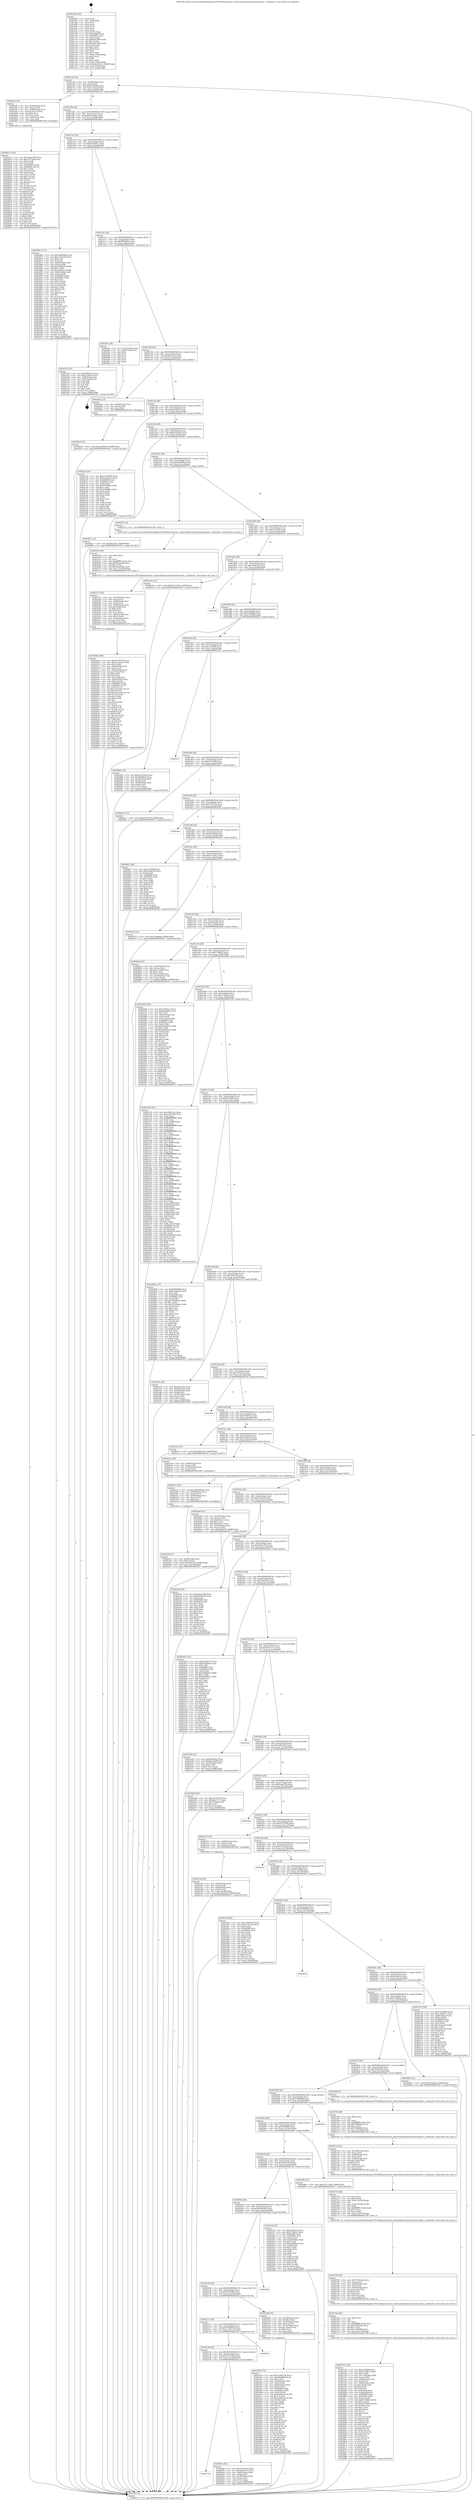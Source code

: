 digraph "0x401bf0" {
  label = "0x401bf0 (/mnt/c/Users/mathe/Desktop/tcc/POCII/binaries/extr_radare2librasmarcharmarmass64.c_arithmetic_Final-ollvm.out::main(0))"
  labelloc = "t"
  node[shape=record]

  Entry [label="",width=0.3,height=0.3,shape=circle,fillcolor=black,style=filled]
  "0x401c64" [label="{
     0x401c64 [32]\l
     | [instrs]\l
     &nbsp;&nbsp;0x401c64 \<+6\>: mov -0x98(%rbp),%eax\l
     &nbsp;&nbsp;0x401c6a \<+2\>: mov %eax,%ecx\l
     &nbsp;&nbsp;0x401c6c \<+6\>: sub $0x81ab4409,%ecx\l
     &nbsp;&nbsp;0x401c72 \<+6\>: mov %eax,-0xac(%rbp)\l
     &nbsp;&nbsp;0x401c78 \<+6\>: mov %ecx,-0xb0(%rbp)\l
     &nbsp;&nbsp;0x401c7e \<+6\>: je 0000000000402af2 \<main+0xf02\>\l
  }"]
  "0x402af2" [label="{
     0x402af2 [33]\l
     | [instrs]\l
     &nbsp;&nbsp;0x402af2 \<+4\>: mov -0x68(%rbp),%rax\l
     &nbsp;&nbsp;0x402af6 \<+3\>: mov (%rax),%rax\l
     &nbsp;&nbsp;0x402af9 \<+4\>: mov -0x40(%rbp),%rcx\l
     &nbsp;&nbsp;0x402afd \<+3\>: movslq (%rcx),%rcx\l
     &nbsp;&nbsp;0x402b00 \<+4\>: shl $0x4,%rcx\l
     &nbsp;&nbsp;0x402b04 \<+3\>: add %rcx,%rax\l
     &nbsp;&nbsp;0x402b07 \<+4\>: mov 0x8(%rax),%rax\l
     &nbsp;&nbsp;0x402b0b \<+3\>: mov %rax,%rdi\l
     &nbsp;&nbsp;0x402b0e \<+5\>: call 0000000000401030 \<free@plt\>\l
     | [calls]\l
     &nbsp;&nbsp;0x401030 \{1\} (unknown)\l
  }"]
  "0x401c84" [label="{
     0x401c84 [28]\l
     | [instrs]\l
     &nbsp;&nbsp;0x401c84 \<+5\>: jmp 0000000000401c89 \<main+0x99\>\l
     &nbsp;&nbsp;0x401c89 \<+6\>: mov -0xac(%rbp),%eax\l
     &nbsp;&nbsp;0x401c8f \<+5\>: sub $0x81babeba,%eax\l
     &nbsp;&nbsp;0x401c94 \<+6\>: mov %eax,-0xb4(%rbp)\l
     &nbsp;&nbsp;0x401c9a \<+6\>: je 000000000040296e \<main+0xd7e\>\l
  }"]
  Exit [label="",width=0.3,height=0.3,shape=circle,fillcolor=black,style=filled,peripheries=2]
  "0x40296e" [label="{
     0x40296e [173]\l
     | [instrs]\l
     &nbsp;&nbsp;0x40296e \<+5\>: mov $0x49496084,%eax\l
     &nbsp;&nbsp;0x402973 \<+5\>: mov $0xc5a01bf3,%ecx\l
     &nbsp;&nbsp;0x402978 \<+2\>: mov $0x1,%dl\l
     &nbsp;&nbsp;0x40297a \<+2\>: xor %esi,%esi\l
     &nbsp;&nbsp;0x40297c \<+4\>: mov -0x60(%rbp),%rdi\l
     &nbsp;&nbsp;0x402980 \<+3\>: mov (%rdi),%r8d\l
     &nbsp;&nbsp;0x402983 \<+7\>: add $0x230fea1d,%r8d\l
     &nbsp;&nbsp;0x40298a \<+4\>: add $0x1,%r8d\l
     &nbsp;&nbsp;0x40298e \<+7\>: sub $0x230fea1d,%r8d\l
     &nbsp;&nbsp;0x402995 \<+4\>: mov -0x60(%rbp),%rdi\l
     &nbsp;&nbsp;0x402999 \<+3\>: mov %r8d,(%rdi)\l
     &nbsp;&nbsp;0x40299c \<+8\>: mov 0x406068,%r8d\l
     &nbsp;&nbsp;0x4029a4 \<+8\>: mov 0x40606c,%r9d\l
     &nbsp;&nbsp;0x4029ac \<+3\>: sub $0x1,%esi\l
     &nbsp;&nbsp;0x4029af \<+3\>: mov %r8d,%r10d\l
     &nbsp;&nbsp;0x4029b2 \<+3\>: add %esi,%r10d\l
     &nbsp;&nbsp;0x4029b5 \<+4\>: imul %r10d,%r8d\l
     &nbsp;&nbsp;0x4029b9 \<+4\>: and $0x1,%r8d\l
     &nbsp;&nbsp;0x4029bd \<+4\>: cmp $0x0,%r8d\l
     &nbsp;&nbsp;0x4029c1 \<+4\>: sete %r11b\l
     &nbsp;&nbsp;0x4029c5 \<+4\>: cmp $0xa,%r9d\l
     &nbsp;&nbsp;0x4029c9 \<+3\>: setl %bl\l
     &nbsp;&nbsp;0x4029cc \<+3\>: mov %r11b,%r14b\l
     &nbsp;&nbsp;0x4029cf \<+4\>: xor $0xff,%r14b\l
     &nbsp;&nbsp;0x4029d3 \<+3\>: mov %bl,%r15b\l
     &nbsp;&nbsp;0x4029d6 \<+4\>: xor $0xff,%r15b\l
     &nbsp;&nbsp;0x4029da \<+3\>: xor $0x0,%dl\l
     &nbsp;&nbsp;0x4029dd \<+3\>: mov %r14b,%r12b\l
     &nbsp;&nbsp;0x4029e0 \<+4\>: and $0x0,%r12b\l
     &nbsp;&nbsp;0x4029e4 \<+3\>: and %dl,%r11b\l
     &nbsp;&nbsp;0x4029e7 \<+3\>: mov %r15b,%r13b\l
     &nbsp;&nbsp;0x4029ea \<+4\>: and $0x0,%r13b\l
     &nbsp;&nbsp;0x4029ee \<+2\>: and %dl,%bl\l
     &nbsp;&nbsp;0x4029f0 \<+3\>: or %r11b,%r12b\l
     &nbsp;&nbsp;0x4029f3 \<+3\>: or %bl,%r13b\l
     &nbsp;&nbsp;0x4029f6 \<+3\>: xor %r13b,%r12b\l
     &nbsp;&nbsp;0x4029f9 \<+3\>: or %r15b,%r14b\l
     &nbsp;&nbsp;0x4029fc \<+4\>: xor $0xff,%r14b\l
     &nbsp;&nbsp;0x402a00 \<+3\>: or $0x0,%dl\l
     &nbsp;&nbsp;0x402a03 \<+3\>: and %dl,%r14b\l
     &nbsp;&nbsp;0x402a06 \<+3\>: or %r14b,%r12b\l
     &nbsp;&nbsp;0x402a09 \<+4\>: test $0x1,%r12b\l
     &nbsp;&nbsp;0x402a0d \<+3\>: cmovne %ecx,%eax\l
     &nbsp;&nbsp;0x402a10 \<+6\>: mov %eax,-0x98(%rbp)\l
     &nbsp;&nbsp;0x402a16 \<+5\>: jmp 00000000004030c7 \<main+0x14d7\>\l
  }"]
  "0x401ca0" [label="{
     0x401ca0 [28]\l
     | [instrs]\l
     &nbsp;&nbsp;0x401ca0 \<+5\>: jmp 0000000000401ca5 \<main+0xb5\>\l
     &nbsp;&nbsp;0x401ca5 \<+6\>: mov -0xac(%rbp),%eax\l
     &nbsp;&nbsp;0x401cab \<+5\>: sub $0x8ecd63c1,%eax\l
     &nbsp;&nbsp;0x401cb0 \<+6\>: mov %eax,-0xb8(%rbp)\l
     &nbsp;&nbsp;0x401cb6 \<+6\>: je 000000000040215e \<main+0x56e\>\l
  }"]
  "0x402be9" [label="{
     0x402be9 [15]\l
     | [instrs]\l
     &nbsp;&nbsp;0x402be9 \<+10\>: movl $0xacd0f963,-0x98(%rbp)\l
     &nbsp;&nbsp;0x402bf3 \<+5\>: jmp 00000000004030c7 \<main+0x14d7\>\l
  }"]
  "0x40215e" [label="{
     0x40215e [53]\l
     | [instrs]\l
     &nbsp;&nbsp;0x40215e \<+5\>: mov $0xc5b621dc,%eax\l
     &nbsp;&nbsp;0x402163 \<+5\>: mov $0x212025a,%ecx\l
     &nbsp;&nbsp;0x402168 \<+6\>: mov -0x92(%rbp),%dl\l
     &nbsp;&nbsp;0x40216e \<+7\>: mov -0x91(%rbp),%sil\l
     &nbsp;&nbsp;0x402175 \<+3\>: mov %dl,%dil\l
     &nbsp;&nbsp;0x402178 \<+3\>: and %sil,%dil\l
     &nbsp;&nbsp;0x40217b \<+3\>: xor %sil,%dl\l
     &nbsp;&nbsp;0x40217e \<+3\>: or %dl,%dil\l
     &nbsp;&nbsp;0x402181 \<+4\>: test $0x1,%dil\l
     &nbsp;&nbsp;0x402185 \<+3\>: cmovne %ecx,%eax\l
     &nbsp;&nbsp;0x402188 \<+6\>: mov %eax,-0x98(%rbp)\l
     &nbsp;&nbsp;0x40218e \<+5\>: jmp 00000000004030c7 \<main+0x14d7\>\l
  }"]
  "0x401cbc" [label="{
     0x401cbc [28]\l
     | [instrs]\l
     &nbsp;&nbsp;0x401cbc \<+5\>: jmp 0000000000401cc1 \<main+0xd1\>\l
     &nbsp;&nbsp;0x401cc1 \<+6\>: mov -0xac(%rbp),%eax\l
     &nbsp;&nbsp;0x401cc7 \<+5\>: sub $0x9f6bdd5c,%eax\l
     &nbsp;&nbsp;0x401ccc \<+6\>: mov %eax,-0xbc(%rbp)\l
     &nbsp;&nbsp;0x401cd2 \<+6\>: je 0000000000402dec \<main+0x11fc\>\l
  }"]
  "0x4030c7" [label="{
     0x4030c7 [5]\l
     | [instrs]\l
     &nbsp;&nbsp;0x4030c7 \<+5\>: jmp 0000000000401c64 \<main+0x74\>\l
  }"]
  "0x401bf0" [label="{
     0x401bf0 [116]\l
     | [instrs]\l
     &nbsp;&nbsp;0x401bf0 \<+1\>: push %rbp\l
     &nbsp;&nbsp;0x401bf1 \<+3\>: mov %rsp,%rbp\l
     &nbsp;&nbsp;0x401bf4 \<+2\>: push %r15\l
     &nbsp;&nbsp;0x401bf6 \<+2\>: push %r14\l
     &nbsp;&nbsp;0x401bf8 \<+2\>: push %r13\l
     &nbsp;&nbsp;0x401bfa \<+2\>: push %r12\l
     &nbsp;&nbsp;0x401bfc \<+1\>: push %rbx\l
     &nbsp;&nbsp;0x401bfd \<+7\>: sub $0x178,%rsp\l
     &nbsp;&nbsp;0x401c04 \<+7\>: mov 0x406068,%eax\l
     &nbsp;&nbsp;0x401c0b \<+7\>: mov 0x40606c,%ecx\l
     &nbsp;&nbsp;0x401c12 \<+2\>: mov %eax,%edx\l
     &nbsp;&nbsp;0x401c14 \<+6\>: sub $0x83dc2f64,%edx\l
     &nbsp;&nbsp;0x401c1a \<+3\>: sub $0x1,%edx\l
     &nbsp;&nbsp;0x401c1d \<+6\>: add $0x83dc2f64,%edx\l
     &nbsp;&nbsp;0x401c23 \<+3\>: imul %edx,%eax\l
     &nbsp;&nbsp;0x401c26 \<+3\>: and $0x1,%eax\l
     &nbsp;&nbsp;0x401c29 \<+3\>: cmp $0x0,%eax\l
     &nbsp;&nbsp;0x401c2c \<+4\>: sete %r8b\l
     &nbsp;&nbsp;0x401c30 \<+4\>: and $0x1,%r8b\l
     &nbsp;&nbsp;0x401c34 \<+7\>: mov %r8b,-0x92(%rbp)\l
     &nbsp;&nbsp;0x401c3b \<+3\>: cmp $0xa,%ecx\l
     &nbsp;&nbsp;0x401c3e \<+4\>: setl %r8b\l
     &nbsp;&nbsp;0x401c42 \<+4\>: and $0x1,%r8b\l
     &nbsp;&nbsp;0x401c46 \<+7\>: mov %r8b,-0x91(%rbp)\l
     &nbsp;&nbsp;0x401c4d \<+10\>: movl $0x8ecd63c1,-0x98(%rbp)\l
     &nbsp;&nbsp;0x401c57 \<+6\>: mov %edi,-0x9c(%rbp)\l
     &nbsp;&nbsp;0x401c5d \<+7\>: mov %rsi,-0xa8(%rbp)\l
  }"]
  "0x402b13" [label="{
     0x402b13 [142]\l
     | [instrs]\l
     &nbsp;&nbsp;0x402b13 \<+5\>: mov $0x3da4a798,%edx\l
     &nbsp;&nbsp;0x402b18 \<+5\>: mov $0xcef71b8d,%esi\l
     &nbsp;&nbsp;0x402b1d \<+3\>: mov $0x1,%r8b\l
     &nbsp;&nbsp;0x402b20 \<+3\>: xor %r9d,%r9d\l
     &nbsp;&nbsp;0x402b23 \<+8\>: mov 0x406068,%r10d\l
     &nbsp;&nbsp;0x402b2b \<+8\>: mov 0x40606c,%r11d\l
     &nbsp;&nbsp;0x402b33 \<+4\>: sub $0x1,%r9d\l
     &nbsp;&nbsp;0x402b37 \<+3\>: mov %r10d,%ebx\l
     &nbsp;&nbsp;0x402b3a \<+3\>: add %r9d,%ebx\l
     &nbsp;&nbsp;0x402b3d \<+4\>: imul %ebx,%r10d\l
     &nbsp;&nbsp;0x402b41 \<+4\>: and $0x1,%r10d\l
     &nbsp;&nbsp;0x402b45 \<+4\>: cmp $0x0,%r10d\l
     &nbsp;&nbsp;0x402b49 \<+4\>: sete %r14b\l
     &nbsp;&nbsp;0x402b4d \<+4\>: cmp $0xa,%r11d\l
     &nbsp;&nbsp;0x402b51 \<+4\>: setl %r15b\l
     &nbsp;&nbsp;0x402b55 \<+3\>: mov %r14b,%r12b\l
     &nbsp;&nbsp;0x402b58 \<+4\>: xor $0xff,%r12b\l
     &nbsp;&nbsp;0x402b5c \<+3\>: mov %r15b,%r13b\l
     &nbsp;&nbsp;0x402b5f \<+4\>: xor $0xff,%r13b\l
     &nbsp;&nbsp;0x402b63 \<+4\>: xor $0x0,%r8b\l
     &nbsp;&nbsp;0x402b67 \<+3\>: mov %r12b,%al\l
     &nbsp;&nbsp;0x402b6a \<+2\>: and $0x0,%al\l
     &nbsp;&nbsp;0x402b6c \<+3\>: and %r8b,%r14b\l
     &nbsp;&nbsp;0x402b6f \<+3\>: mov %r13b,%cl\l
     &nbsp;&nbsp;0x402b72 \<+3\>: and $0x0,%cl\l
     &nbsp;&nbsp;0x402b75 \<+3\>: and %r8b,%r15b\l
     &nbsp;&nbsp;0x402b78 \<+3\>: or %r14b,%al\l
     &nbsp;&nbsp;0x402b7b \<+3\>: or %r15b,%cl\l
     &nbsp;&nbsp;0x402b7e \<+2\>: xor %cl,%al\l
     &nbsp;&nbsp;0x402b80 \<+3\>: or %r13b,%r12b\l
     &nbsp;&nbsp;0x402b83 \<+4\>: xor $0xff,%r12b\l
     &nbsp;&nbsp;0x402b87 \<+4\>: or $0x0,%r8b\l
     &nbsp;&nbsp;0x402b8b \<+3\>: and %r8b,%r12b\l
     &nbsp;&nbsp;0x402b8e \<+3\>: or %r12b,%al\l
     &nbsp;&nbsp;0x402b91 \<+2\>: test $0x1,%al\l
     &nbsp;&nbsp;0x402b93 \<+3\>: cmovne %esi,%edx\l
     &nbsp;&nbsp;0x402b96 \<+6\>: mov %edx,-0x98(%rbp)\l
     &nbsp;&nbsp;0x402b9c \<+5\>: jmp 00000000004030c7 \<main+0x14d7\>\l
  }"]
  "0x402dec" [label="{
     0x402dec [18]\l
     | [instrs]\l
     &nbsp;&nbsp;0x402dec \<+3\>: mov -0x2c(%rbp),%eax\l
     &nbsp;&nbsp;0x402def \<+4\>: lea -0x28(%rbp),%rsp\l
     &nbsp;&nbsp;0x402df3 \<+1\>: pop %rbx\l
     &nbsp;&nbsp;0x402df4 \<+2\>: pop %r12\l
     &nbsp;&nbsp;0x402df6 \<+2\>: pop %r13\l
     &nbsp;&nbsp;0x402df8 \<+2\>: pop %r14\l
     &nbsp;&nbsp;0x402dfa \<+2\>: pop %r15\l
     &nbsp;&nbsp;0x402dfc \<+1\>: pop %rbp\l
     &nbsp;&nbsp;0x402dfd \<+1\>: ret\l
  }"]
  "0x401cd8" [label="{
     0x401cd8 [28]\l
     | [instrs]\l
     &nbsp;&nbsp;0x401cd8 \<+5\>: jmp 0000000000401cdd \<main+0xed\>\l
     &nbsp;&nbsp;0x401cdd \<+6\>: mov -0xac(%rbp),%eax\l
     &nbsp;&nbsp;0x401ce3 \<+5\>: sub $0xa8a72cac,%eax\l
     &nbsp;&nbsp;0x401ce8 \<+6\>: mov %eax,-0xc0(%rbp)\l
     &nbsp;&nbsp;0x401cee \<+6\>: je 0000000000402bda \<main+0xfea\>\l
  }"]
  "0x402a59" [label="{
     0x402a59 [31]\l
     | [instrs]\l
     &nbsp;&nbsp;0x402a59 \<+4\>: mov -0x40(%rbp),%rcx\l
     &nbsp;&nbsp;0x402a5d \<+6\>: movl $0x0,(%rcx)\l
     &nbsp;&nbsp;0x402a63 \<+10\>: movl $0xe06dc76,-0x98(%rbp)\l
     &nbsp;&nbsp;0x402a6d \<+6\>: mov %eax,-0x178(%rbp)\l
     &nbsp;&nbsp;0x402a73 \<+5\>: jmp 00000000004030c7 \<main+0x14d7\>\l
  }"]
  "0x402bda" [label="{
     0x402bda [15]\l
     | [instrs]\l
     &nbsp;&nbsp;0x402bda \<+4\>: mov -0x68(%rbp),%rax\l
     &nbsp;&nbsp;0x402bde \<+3\>: mov (%rax),%rax\l
     &nbsp;&nbsp;0x402be1 \<+3\>: mov %rax,%rdi\l
     &nbsp;&nbsp;0x402be4 \<+5\>: call 0000000000401030 \<free@plt\>\l
     | [calls]\l
     &nbsp;&nbsp;0x401030 \{1\} (unknown)\l
  }"]
  "0x401cf4" [label="{
     0x401cf4 [28]\l
     | [instrs]\l
     &nbsp;&nbsp;0x401cf4 \<+5\>: jmp 0000000000401cf9 \<main+0x109\>\l
     &nbsp;&nbsp;0x401cf9 \<+6\>: mov -0xac(%rbp),%eax\l
     &nbsp;&nbsp;0x401cff \<+5\>: sub $0xacd0f963,%eax\l
     &nbsp;&nbsp;0x401d04 \<+6\>: mov %eax,-0xc4(%rbp)\l
     &nbsp;&nbsp;0x401d0a \<+6\>: je 0000000000402c1b \<main+0x102b\>\l
  }"]
  "0x402a3c" [label="{
     0x402a3c [29]\l
     | [instrs]\l
     &nbsp;&nbsp;0x402a3c \<+10\>: movabs $0x4040b6,%rdi\l
     &nbsp;&nbsp;0x402a46 \<+4\>: mov -0x48(%rbp),%rcx\l
     &nbsp;&nbsp;0x402a4a \<+2\>: mov %eax,(%rcx)\l
     &nbsp;&nbsp;0x402a4c \<+4\>: mov -0x48(%rbp),%rcx\l
     &nbsp;&nbsp;0x402a50 \<+2\>: mov (%rcx),%esi\l
     &nbsp;&nbsp;0x402a52 \<+2\>: mov $0x0,%al\l
     &nbsp;&nbsp;0x402a54 \<+5\>: call 0000000000401040 \<printf@plt\>\l
     | [calls]\l
     &nbsp;&nbsp;0x401040 \{1\} (unknown)\l
  }"]
  "0x402c1b" [label="{
     0x402c1b [91]\l
     | [instrs]\l
     &nbsp;&nbsp;0x402c1b \<+5\>: mov $0x57d39809,%eax\l
     &nbsp;&nbsp;0x402c20 \<+5\>: mov $0x4c88aa1b,%ecx\l
     &nbsp;&nbsp;0x402c25 \<+7\>: mov 0x406068,%edx\l
     &nbsp;&nbsp;0x402c2c \<+7\>: mov 0x40606c,%esi\l
     &nbsp;&nbsp;0x402c33 \<+2\>: mov %edx,%edi\l
     &nbsp;&nbsp;0x402c35 \<+6\>: sub $0x4744800c,%edi\l
     &nbsp;&nbsp;0x402c3b \<+3\>: sub $0x1,%edi\l
     &nbsp;&nbsp;0x402c3e \<+6\>: add $0x4744800c,%edi\l
     &nbsp;&nbsp;0x402c44 \<+3\>: imul %edi,%edx\l
     &nbsp;&nbsp;0x402c47 \<+3\>: and $0x1,%edx\l
     &nbsp;&nbsp;0x402c4a \<+3\>: cmp $0x0,%edx\l
     &nbsp;&nbsp;0x402c4d \<+4\>: sete %r8b\l
     &nbsp;&nbsp;0x402c51 \<+3\>: cmp $0xa,%esi\l
     &nbsp;&nbsp;0x402c54 \<+4\>: setl %r9b\l
     &nbsp;&nbsp;0x402c58 \<+3\>: mov %r8b,%r10b\l
     &nbsp;&nbsp;0x402c5b \<+3\>: and %r9b,%r10b\l
     &nbsp;&nbsp;0x402c5e \<+3\>: xor %r9b,%r8b\l
     &nbsp;&nbsp;0x402c61 \<+3\>: or %r8b,%r10b\l
     &nbsp;&nbsp;0x402c64 \<+4\>: test $0x1,%r10b\l
     &nbsp;&nbsp;0x402c68 \<+3\>: cmovne %ecx,%eax\l
     &nbsp;&nbsp;0x402c6b \<+6\>: mov %eax,-0x98(%rbp)\l
     &nbsp;&nbsp;0x402c71 \<+5\>: jmp 00000000004030c7 \<main+0x14d7\>\l
  }"]
  "0x401d10" [label="{
     0x401d10 [28]\l
     | [instrs]\l
     &nbsp;&nbsp;0x401d10 \<+5\>: jmp 0000000000401d15 \<main+0x125\>\l
     &nbsp;&nbsp;0x401d15 \<+6\>: mov -0xac(%rbp),%eax\l
     &nbsp;&nbsp;0x401d1b \<+5\>: sub $0xb22910c6,%eax\l
     &nbsp;&nbsp;0x401d20 \<+6\>: mov %eax,-0xc8(%rbp)\l
     &nbsp;&nbsp;0x401d26 \<+6\>: je 00000000004028cc \<main+0xcdc\>\l
  }"]
  "0x4027d3" [label="{
     0x4027d3 [192]\l
     | [instrs]\l
     &nbsp;&nbsp;0x4027d3 \<+5\>: mov $0xce55f96f,%ecx\l
     &nbsp;&nbsp;0x4027d8 \<+5\>: mov $0x51c9f8c5,%edx\l
     &nbsp;&nbsp;0x4027dd \<+3\>: mov $0x1,%r9b\l
     &nbsp;&nbsp;0x4027e0 \<+7\>: mov -0x174(%rbp),%r8d\l
     &nbsp;&nbsp;0x4027e7 \<+4\>: imul %eax,%r8d\l
     &nbsp;&nbsp;0x4027eb \<+4\>: mov -0x68(%rbp),%rsi\l
     &nbsp;&nbsp;0x4027ef \<+3\>: mov (%rsi),%rsi\l
     &nbsp;&nbsp;0x4027f2 \<+4\>: mov -0x60(%rbp),%rdi\l
     &nbsp;&nbsp;0x4027f6 \<+3\>: movslq (%rdi),%rdi\l
     &nbsp;&nbsp;0x4027f9 \<+4\>: shl $0x4,%rdi\l
     &nbsp;&nbsp;0x4027fd \<+3\>: add %rdi,%rsi\l
     &nbsp;&nbsp;0x402800 \<+4\>: mov 0x8(%rsi),%rsi\l
     &nbsp;&nbsp;0x402804 \<+4\>: mov %r8d,0x8(%rsi)\l
     &nbsp;&nbsp;0x402808 \<+7\>: mov 0x406068,%eax\l
     &nbsp;&nbsp;0x40280f \<+8\>: mov 0x40606c,%r8d\l
     &nbsp;&nbsp;0x402817 \<+3\>: mov %eax,%r10d\l
     &nbsp;&nbsp;0x40281a \<+7\>: sub $0xfb725682,%r10d\l
     &nbsp;&nbsp;0x402821 \<+4\>: sub $0x1,%r10d\l
     &nbsp;&nbsp;0x402825 \<+7\>: add $0xfb725682,%r10d\l
     &nbsp;&nbsp;0x40282c \<+4\>: imul %r10d,%eax\l
     &nbsp;&nbsp;0x402830 \<+3\>: and $0x1,%eax\l
     &nbsp;&nbsp;0x402833 \<+3\>: cmp $0x0,%eax\l
     &nbsp;&nbsp;0x402836 \<+4\>: sete %r11b\l
     &nbsp;&nbsp;0x40283a \<+4\>: cmp $0xa,%r8d\l
     &nbsp;&nbsp;0x40283e \<+3\>: setl %bl\l
     &nbsp;&nbsp;0x402841 \<+3\>: mov %r11b,%r14b\l
     &nbsp;&nbsp;0x402844 \<+4\>: xor $0xff,%r14b\l
     &nbsp;&nbsp;0x402848 \<+3\>: mov %bl,%r15b\l
     &nbsp;&nbsp;0x40284b \<+4\>: xor $0xff,%r15b\l
     &nbsp;&nbsp;0x40284f \<+4\>: xor $0x0,%r9b\l
     &nbsp;&nbsp;0x402853 \<+3\>: mov %r14b,%r12b\l
     &nbsp;&nbsp;0x402856 \<+4\>: and $0x0,%r12b\l
     &nbsp;&nbsp;0x40285a \<+3\>: and %r9b,%r11b\l
     &nbsp;&nbsp;0x40285d \<+3\>: mov %r15b,%r13b\l
     &nbsp;&nbsp;0x402860 \<+4\>: and $0x0,%r13b\l
     &nbsp;&nbsp;0x402864 \<+3\>: and %r9b,%bl\l
     &nbsp;&nbsp;0x402867 \<+3\>: or %r11b,%r12b\l
     &nbsp;&nbsp;0x40286a \<+3\>: or %bl,%r13b\l
     &nbsp;&nbsp;0x40286d \<+3\>: xor %r13b,%r12b\l
     &nbsp;&nbsp;0x402870 \<+3\>: or %r15b,%r14b\l
     &nbsp;&nbsp;0x402873 \<+4\>: xor $0xff,%r14b\l
     &nbsp;&nbsp;0x402877 \<+4\>: or $0x0,%r9b\l
     &nbsp;&nbsp;0x40287b \<+3\>: and %r9b,%r14b\l
     &nbsp;&nbsp;0x40287e \<+3\>: or %r14b,%r12b\l
     &nbsp;&nbsp;0x402881 \<+4\>: test $0x1,%r12b\l
     &nbsp;&nbsp;0x402885 \<+3\>: cmovne %edx,%ecx\l
     &nbsp;&nbsp;0x402888 \<+6\>: mov %ecx,-0x98(%rbp)\l
     &nbsp;&nbsp;0x40288e \<+5\>: jmp 00000000004030c7 \<main+0x14d7\>\l
  }"]
  "0x4028cc" [label="{
     0x4028cc [15]\l
     | [instrs]\l
     &nbsp;&nbsp;0x4028cc \<+10\>: movl $0x6bcb267,-0x98(%rbp)\l
     &nbsp;&nbsp;0x4028d6 \<+5\>: jmp 00000000004030c7 \<main+0x14d7\>\l
  }"]
  "0x401d2c" [label="{
     0x401d2c [28]\l
     | [instrs]\l
     &nbsp;&nbsp;0x401d2c \<+5\>: jmp 0000000000401d31 \<main+0x141\>\l
     &nbsp;&nbsp;0x401d31 \<+6\>: mov -0xac(%rbp),%eax\l
     &nbsp;&nbsp;0x401d37 \<+5\>: sub $0xba9288ee,%eax\l
     &nbsp;&nbsp;0x401d3c \<+6\>: mov %eax,-0xcc(%rbp)\l
     &nbsp;&nbsp;0x401d42 \<+6\>: je 0000000000402551 \<main+0x961\>\l
  }"]
  "0x4027ab" [label="{
     0x4027ab [40]\l
     | [instrs]\l
     &nbsp;&nbsp;0x4027ab \<+5\>: mov $0x2,%ecx\l
     &nbsp;&nbsp;0x4027b0 \<+1\>: cltd\l
     &nbsp;&nbsp;0x4027b1 \<+2\>: idiv %ecx\l
     &nbsp;&nbsp;0x4027b3 \<+6\>: imul $0xfffffffe,%edx,%ecx\l
     &nbsp;&nbsp;0x4027b9 \<+6\>: sub $0xc59b096a,%ecx\l
     &nbsp;&nbsp;0x4027bf \<+3\>: add $0x1,%ecx\l
     &nbsp;&nbsp;0x4027c2 \<+6\>: add $0xc59b096a,%ecx\l
     &nbsp;&nbsp;0x4027c8 \<+6\>: mov %ecx,-0x174(%rbp)\l
     &nbsp;&nbsp;0x4027ce \<+5\>: call 0000000000401160 \<next_i\>\l
     | [calls]\l
     &nbsp;&nbsp;0x401160 \{1\} (/mnt/c/Users/mathe/Desktop/tcc/POCII/binaries/extr_radare2librasmarcharmarmass64.c_arithmetic_Final-ollvm.out::next_i)\l
  }"]
  "0x402551" [label="{
     0x402551 [5]\l
     | [instrs]\l
     &nbsp;&nbsp;0x402551 \<+5\>: call 0000000000401160 \<next_i\>\l
     | [calls]\l
     &nbsp;&nbsp;0x401160 \{1\} (/mnt/c/Users/mathe/Desktop/tcc/POCII/binaries/extr_radare2librasmarcharmarmass64.c_arithmetic_Final-ollvm.out::next_i)\l
  }"]
  "0x401d48" [label="{
     0x401d48 [28]\l
     | [instrs]\l
     &nbsp;&nbsp;0x401d48 \<+5\>: jmp 0000000000401d4d \<main+0x15d\>\l
     &nbsp;&nbsp;0x401d4d \<+6\>: mov -0xac(%rbp),%eax\l
     &nbsp;&nbsp;0x401d53 \<+5\>: sub $0xc5a01bf3,%eax\l
     &nbsp;&nbsp;0x401d58 \<+6\>: mov %eax,-0xd0(%rbp)\l
     &nbsp;&nbsp;0x401d5e \<+6\>: je 0000000000402a1b \<main+0xe2b\>\l
  }"]
  "0x402781" [label="{
     0x402781 [42]\l
     | [instrs]\l
     &nbsp;&nbsp;0x402781 \<+6\>: mov -0x170(%rbp),%ecx\l
     &nbsp;&nbsp;0x402787 \<+3\>: imul %eax,%ecx\l
     &nbsp;&nbsp;0x40278a \<+4\>: mov -0x68(%rbp),%rsi\l
     &nbsp;&nbsp;0x40278e \<+3\>: mov (%rsi),%rsi\l
     &nbsp;&nbsp;0x402791 \<+4\>: mov -0x60(%rbp),%rdi\l
     &nbsp;&nbsp;0x402795 \<+3\>: movslq (%rdi),%rdi\l
     &nbsp;&nbsp;0x402798 \<+4\>: shl $0x4,%rdi\l
     &nbsp;&nbsp;0x40279c \<+3\>: add %rdi,%rsi\l
     &nbsp;&nbsp;0x40279f \<+4\>: mov 0x8(%rsi),%rsi\l
     &nbsp;&nbsp;0x4027a3 \<+3\>: mov %ecx,0x4(%rsi)\l
     &nbsp;&nbsp;0x4027a6 \<+5\>: call 0000000000401160 \<next_i\>\l
     | [calls]\l
     &nbsp;&nbsp;0x401160 \{1\} (/mnt/c/Users/mathe/Desktop/tcc/POCII/binaries/extr_radare2librasmarcharmarmass64.c_arithmetic_Final-ollvm.out::next_i)\l
  }"]
  "0x402a1b" [label="{
     0x402a1b [15]\l
     | [instrs]\l
     &nbsp;&nbsp;0x402a1b \<+10\>: movl $0x7611330b,-0x98(%rbp)\l
     &nbsp;&nbsp;0x402a25 \<+5\>: jmp 00000000004030c7 \<main+0x14d7\>\l
  }"]
  "0x401d64" [label="{
     0x401d64 [28]\l
     | [instrs]\l
     &nbsp;&nbsp;0x401d64 \<+5\>: jmp 0000000000401d69 \<main+0x179\>\l
     &nbsp;&nbsp;0x401d69 \<+6\>: mov -0xac(%rbp),%eax\l
     &nbsp;&nbsp;0x401d6f \<+5\>: sub $0xc5b621dc,%eax\l
     &nbsp;&nbsp;0x401d74 \<+6\>: mov %eax,-0xd4(%rbp)\l
     &nbsp;&nbsp;0x401d7a \<+6\>: je 0000000000402dfe \<main+0x120e\>\l
  }"]
  "0x402753" [label="{
     0x402753 [46]\l
     | [instrs]\l
     &nbsp;&nbsp;0x402753 \<+2\>: xor %ecx,%ecx\l
     &nbsp;&nbsp;0x402755 \<+5\>: mov $0x2,%edx\l
     &nbsp;&nbsp;0x40275a \<+6\>: mov %edx,-0x16c(%rbp)\l
     &nbsp;&nbsp;0x402760 \<+1\>: cltd\l
     &nbsp;&nbsp;0x402761 \<+7\>: mov -0x16c(%rbp),%r8d\l
     &nbsp;&nbsp;0x402768 \<+3\>: idiv %r8d\l
     &nbsp;&nbsp;0x40276b \<+6\>: imul $0xfffffffe,%edx,%edx\l
     &nbsp;&nbsp;0x402771 \<+3\>: sub $0x1,%ecx\l
     &nbsp;&nbsp;0x402774 \<+2\>: sub %ecx,%edx\l
     &nbsp;&nbsp;0x402776 \<+6\>: mov %edx,-0x170(%rbp)\l
     &nbsp;&nbsp;0x40277c \<+5\>: call 0000000000401160 \<next_i\>\l
     | [calls]\l
     &nbsp;&nbsp;0x401160 \{1\} (/mnt/c/Users/mathe/Desktop/tcc/POCII/binaries/extr_radare2librasmarcharmarmass64.c_arithmetic_Final-ollvm.out::next_i)\l
  }"]
  "0x402dfe" [label="{
     0x402dfe\l
  }", style=dashed]
  "0x401d80" [label="{
     0x401d80 [28]\l
     | [instrs]\l
     &nbsp;&nbsp;0x401d80 \<+5\>: jmp 0000000000401d85 \<main+0x195\>\l
     &nbsp;&nbsp;0x401d85 \<+6\>: mov -0xac(%rbp),%eax\l
     &nbsp;&nbsp;0x401d8b \<+5\>: sub $0xcca86d6d,%eax\l
     &nbsp;&nbsp;0x401d90 \<+6\>: mov %eax,-0xd8(%rbp)\l
     &nbsp;&nbsp;0x401d96 \<+6\>: je 0000000000402683 \<main+0xa93\>\l
  }"]
  "0x40272a" [label="{
     0x40272a [41]\l
     | [instrs]\l
     &nbsp;&nbsp;0x40272a \<+6\>: mov -0x168(%rbp),%ecx\l
     &nbsp;&nbsp;0x402730 \<+3\>: imul %eax,%ecx\l
     &nbsp;&nbsp;0x402733 \<+4\>: mov -0x68(%rbp),%rsi\l
     &nbsp;&nbsp;0x402737 \<+3\>: mov (%rsi),%rsi\l
     &nbsp;&nbsp;0x40273a \<+4\>: mov -0x60(%rbp),%rdi\l
     &nbsp;&nbsp;0x40273e \<+3\>: movslq (%rdi),%rdi\l
     &nbsp;&nbsp;0x402741 \<+4\>: shl $0x4,%rdi\l
     &nbsp;&nbsp;0x402745 \<+3\>: add %rdi,%rsi\l
     &nbsp;&nbsp;0x402748 \<+4\>: mov 0x8(%rsi),%rsi\l
     &nbsp;&nbsp;0x40274c \<+2\>: mov %ecx,(%rsi)\l
     &nbsp;&nbsp;0x40274e \<+5\>: call 0000000000401160 \<next_i\>\l
     | [calls]\l
     &nbsp;&nbsp;0x401160 \{1\} (/mnt/c/Users/mathe/Desktop/tcc/POCII/binaries/extr_radare2librasmarcharmarmass64.c_arithmetic_Final-ollvm.out::next_i)\l
  }"]
  "0x402683" [label="{
     0x402683 [36]\l
     | [instrs]\l
     &nbsp;&nbsp;0x402683 \<+5\>: mov $0xb22910c6,%eax\l
     &nbsp;&nbsp;0x402688 \<+5\>: mov $0xdefe8dcd,%ecx\l
     &nbsp;&nbsp;0x40268d \<+4\>: mov -0x50(%rbp),%rdx\l
     &nbsp;&nbsp;0x402691 \<+2\>: mov (%rdx),%esi\l
     &nbsp;&nbsp;0x402693 \<+4\>: mov -0x58(%rbp),%rdx\l
     &nbsp;&nbsp;0x402697 \<+2\>: cmp (%rdx),%esi\l
     &nbsp;&nbsp;0x402699 \<+3\>: cmovl %ecx,%eax\l
     &nbsp;&nbsp;0x40269c \<+6\>: mov %eax,-0x98(%rbp)\l
     &nbsp;&nbsp;0x4026a2 \<+5\>: jmp 00000000004030c7 \<main+0x14d7\>\l
  }"]
  "0x401d9c" [label="{
     0x401d9c [28]\l
     | [instrs]\l
     &nbsp;&nbsp;0x401d9c \<+5\>: jmp 0000000000401da1 \<main+0x1b1\>\l
     &nbsp;&nbsp;0x401da1 \<+6\>: mov -0xac(%rbp),%eax\l
     &nbsp;&nbsp;0x401da7 \<+5\>: sub $0xce55f96f,%eax\l
     &nbsp;&nbsp;0x401dac \<+6\>: mov %eax,-0xdc(%rbp)\l
     &nbsp;&nbsp;0x401db2 \<+6\>: je 0000000000402f23 \<main+0x1333\>\l
  }"]
  "0x402702" [label="{
     0x402702 [40]\l
     | [instrs]\l
     &nbsp;&nbsp;0x402702 \<+5\>: mov $0x2,%ecx\l
     &nbsp;&nbsp;0x402707 \<+1\>: cltd\l
     &nbsp;&nbsp;0x402708 \<+2\>: idiv %ecx\l
     &nbsp;&nbsp;0x40270a \<+6\>: imul $0xfffffffe,%edx,%ecx\l
     &nbsp;&nbsp;0x402710 \<+6\>: add $0x7896fd0d,%ecx\l
     &nbsp;&nbsp;0x402716 \<+3\>: add $0x1,%ecx\l
     &nbsp;&nbsp;0x402719 \<+6\>: sub $0x7896fd0d,%ecx\l
     &nbsp;&nbsp;0x40271f \<+6\>: mov %ecx,-0x168(%rbp)\l
     &nbsp;&nbsp;0x402725 \<+5\>: call 0000000000401160 \<next_i\>\l
     | [calls]\l
     &nbsp;&nbsp;0x401160 \{1\} (/mnt/c/Users/mathe/Desktop/tcc/POCII/binaries/extr_radare2librasmarcharmarmass64.c_arithmetic_Final-ollvm.out::next_i)\l
  }"]
  "0x402f23" [label="{
     0x402f23\l
  }", style=dashed]
  "0x401db8" [label="{
     0x401db8 [28]\l
     | [instrs]\l
     &nbsp;&nbsp;0x401db8 \<+5\>: jmp 0000000000401dbd \<main+0x1cd\>\l
     &nbsp;&nbsp;0x401dbd \<+6\>: mov -0xac(%rbp),%eax\l
     &nbsp;&nbsp;0x401dc3 \<+5\>: sub $0xcef71b8d,%eax\l
     &nbsp;&nbsp;0x401dc8 \<+6\>: mov %eax,-0xe0(%rbp)\l
     &nbsp;&nbsp;0x401dce \<+6\>: je 0000000000402ba1 \<main+0xfb1\>\l
  }"]
  "0x4025b8" [label="{
     0x4025b8 [188]\l
     | [instrs]\l
     &nbsp;&nbsp;0x4025b8 \<+5\>: mov $0xd7028720,%ecx\l
     &nbsp;&nbsp;0x4025bd \<+5\>: mov $0xe91e5da7,%edx\l
     &nbsp;&nbsp;0x4025c2 \<+3\>: mov $0x1,%r8b\l
     &nbsp;&nbsp;0x4025c5 \<+4\>: mov -0x68(%rbp),%rsi\l
     &nbsp;&nbsp;0x4025c9 \<+3\>: mov (%rsi),%rsi\l
     &nbsp;&nbsp;0x4025cc \<+4\>: mov -0x60(%rbp),%rdi\l
     &nbsp;&nbsp;0x4025d0 \<+3\>: movslq (%rdi),%rdi\l
     &nbsp;&nbsp;0x4025d3 \<+4\>: shl $0x4,%rdi\l
     &nbsp;&nbsp;0x4025d7 \<+3\>: add %rdi,%rsi\l
     &nbsp;&nbsp;0x4025da \<+4\>: mov %rax,0x8(%rsi)\l
     &nbsp;&nbsp;0x4025de \<+4\>: mov -0x50(%rbp),%rax\l
     &nbsp;&nbsp;0x4025e2 \<+6\>: movl $0x0,(%rax)\l
     &nbsp;&nbsp;0x4025e8 \<+8\>: mov 0x406068,%r9d\l
     &nbsp;&nbsp;0x4025f0 \<+8\>: mov 0x40606c,%r10d\l
     &nbsp;&nbsp;0x4025f8 \<+3\>: mov %r9d,%r11d\l
     &nbsp;&nbsp;0x4025fb \<+7\>: sub $0x5aa314dc,%r11d\l
     &nbsp;&nbsp;0x402602 \<+4\>: sub $0x1,%r11d\l
     &nbsp;&nbsp;0x402606 \<+7\>: add $0x5aa314dc,%r11d\l
     &nbsp;&nbsp;0x40260d \<+4\>: imul %r11d,%r9d\l
     &nbsp;&nbsp;0x402611 \<+4\>: and $0x1,%r9d\l
     &nbsp;&nbsp;0x402615 \<+4\>: cmp $0x0,%r9d\l
     &nbsp;&nbsp;0x402619 \<+3\>: sete %bl\l
     &nbsp;&nbsp;0x40261c \<+4\>: cmp $0xa,%r10d\l
     &nbsp;&nbsp;0x402620 \<+4\>: setl %r14b\l
     &nbsp;&nbsp;0x402624 \<+3\>: mov %bl,%r15b\l
     &nbsp;&nbsp;0x402627 \<+4\>: xor $0xff,%r15b\l
     &nbsp;&nbsp;0x40262b \<+3\>: mov %r14b,%r12b\l
     &nbsp;&nbsp;0x40262e \<+4\>: xor $0xff,%r12b\l
     &nbsp;&nbsp;0x402632 \<+4\>: xor $0x0,%r8b\l
     &nbsp;&nbsp;0x402636 \<+3\>: mov %r15b,%r13b\l
     &nbsp;&nbsp;0x402639 \<+4\>: and $0x0,%r13b\l
     &nbsp;&nbsp;0x40263d \<+3\>: and %r8b,%bl\l
     &nbsp;&nbsp;0x402640 \<+3\>: mov %r12b,%al\l
     &nbsp;&nbsp;0x402643 \<+2\>: and $0x0,%al\l
     &nbsp;&nbsp;0x402645 \<+3\>: and %r8b,%r14b\l
     &nbsp;&nbsp;0x402648 \<+3\>: or %bl,%r13b\l
     &nbsp;&nbsp;0x40264b \<+3\>: or %r14b,%al\l
     &nbsp;&nbsp;0x40264e \<+3\>: xor %al,%r13b\l
     &nbsp;&nbsp;0x402651 \<+3\>: or %r12b,%r15b\l
     &nbsp;&nbsp;0x402654 \<+4\>: xor $0xff,%r15b\l
     &nbsp;&nbsp;0x402658 \<+4\>: or $0x0,%r8b\l
     &nbsp;&nbsp;0x40265c \<+3\>: and %r8b,%r15b\l
     &nbsp;&nbsp;0x40265f \<+3\>: or %r15b,%r13b\l
     &nbsp;&nbsp;0x402662 \<+4\>: test $0x1,%r13b\l
     &nbsp;&nbsp;0x402666 \<+3\>: cmovne %edx,%ecx\l
     &nbsp;&nbsp;0x402669 \<+6\>: mov %ecx,-0x98(%rbp)\l
     &nbsp;&nbsp;0x40266f \<+5\>: jmp 00000000004030c7 \<main+0x14d7\>\l
  }"]
  "0x402ba1" [label="{
     0x402ba1 [15]\l
     | [instrs]\l
     &nbsp;&nbsp;0x402ba1 \<+10\>: movl $0x1c45ce39,-0x98(%rbp)\l
     &nbsp;&nbsp;0x402bab \<+5\>: jmp 00000000004030c7 \<main+0x14d7\>\l
  }"]
  "0x401dd4" [label="{
     0x401dd4 [28]\l
     | [instrs]\l
     &nbsp;&nbsp;0x401dd4 \<+5\>: jmp 0000000000401dd9 \<main+0x1e9\>\l
     &nbsp;&nbsp;0x401dd9 \<+6\>: mov -0xac(%rbp),%eax\l
     &nbsp;&nbsp;0x401ddf \<+5\>: sub $0xd7028720,%eax\l
     &nbsp;&nbsp;0x401de4 \<+6\>: mov %eax,-0xe4(%rbp)\l
     &nbsp;&nbsp;0x401dea \<+6\>: je 0000000000402e8a \<main+0x129a\>\l
  }"]
  "0x40257e" [label="{
     0x40257e [58]\l
     | [instrs]\l
     &nbsp;&nbsp;0x40257e \<+6\>: mov -0x164(%rbp),%ecx\l
     &nbsp;&nbsp;0x402584 \<+3\>: imul %eax,%ecx\l
     &nbsp;&nbsp;0x402587 \<+4\>: mov -0x68(%rbp),%rsi\l
     &nbsp;&nbsp;0x40258b \<+3\>: mov (%rsi),%rsi\l
     &nbsp;&nbsp;0x40258e \<+4\>: mov -0x60(%rbp),%rdi\l
     &nbsp;&nbsp;0x402592 \<+3\>: movslq (%rdi),%rdi\l
     &nbsp;&nbsp;0x402595 \<+4\>: shl $0x4,%rdi\l
     &nbsp;&nbsp;0x402599 \<+3\>: add %rdi,%rsi\l
     &nbsp;&nbsp;0x40259c \<+2\>: mov %ecx,(%rsi)\l
     &nbsp;&nbsp;0x40259e \<+4\>: mov -0x58(%rbp),%rsi\l
     &nbsp;&nbsp;0x4025a2 \<+6\>: movl $0x1,(%rsi)\l
     &nbsp;&nbsp;0x4025a8 \<+4\>: mov -0x58(%rbp),%rsi\l
     &nbsp;&nbsp;0x4025ac \<+3\>: movslq (%rsi),%rsi\l
     &nbsp;&nbsp;0x4025af \<+4\>: imul $0xc,%rsi,%rdi\l
     &nbsp;&nbsp;0x4025b3 \<+5\>: call 0000000000401050 \<malloc@plt\>\l
     | [calls]\l
     &nbsp;&nbsp;0x401050 \{1\} (unknown)\l
  }"]
  "0x402e8a" [label="{
     0x402e8a\l
  }", style=dashed]
  "0x401df0" [label="{
     0x401df0 [28]\l
     | [instrs]\l
     &nbsp;&nbsp;0x401df0 \<+5\>: jmp 0000000000401df5 \<main+0x205\>\l
     &nbsp;&nbsp;0x401df5 \<+6\>: mov -0xac(%rbp),%eax\l
     &nbsp;&nbsp;0x401dfb \<+5\>: sub $0xdefe8dcd,%eax\l
     &nbsp;&nbsp;0x401e00 \<+6\>: mov %eax,-0xe8(%rbp)\l
     &nbsp;&nbsp;0x401e06 \<+6\>: je 00000000004026a7 \<main+0xab7\>\l
  }"]
  "0x402556" [label="{
     0x402556 [40]\l
     | [instrs]\l
     &nbsp;&nbsp;0x402556 \<+5\>: mov $0x2,%ecx\l
     &nbsp;&nbsp;0x40255b \<+1\>: cltd\l
     &nbsp;&nbsp;0x40255c \<+2\>: idiv %ecx\l
     &nbsp;&nbsp;0x40255e \<+6\>: imul $0xfffffffe,%edx,%ecx\l
     &nbsp;&nbsp;0x402564 \<+6\>: add $0x90aed34b,%ecx\l
     &nbsp;&nbsp;0x40256a \<+3\>: add $0x1,%ecx\l
     &nbsp;&nbsp;0x40256d \<+6\>: sub $0x90aed34b,%ecx\l
     &nbsp;&nbsp;0x402573 \<+6\>: mov %ecx,-0x164(%rbp)\l
     &nbsp;&nbsp;0x402579 \<+5\>: call 0000000000401160 \<next_i\>\l
     | [calls]\l
     &nbsp;&nbsp;0x401160 \{1\} (/mnt/c/Users/mathe/Desktop/tcc/POCII/binaries/extr_radare2librasmarcharmarmass64.c_arithmetic_Final-ollvm.out::next_i)\l
  }"]
  "0x4026a7" [label="{
     0x4026a7 [86]\l
     | [instrs]\l
     &nbsp;&nbsp;0x4026a7 \<+5\>: mov $0xce55f96f,%eax\l
     &nbsp;&nbsp;0x4026ac \<+5\>: mov $0x52edb765,%ecx\l
     &nbsp;&nbsp;0x4026b1 \<+2\>: xor %edx,%edx\l
     &nbsp;&nbsp;0x4026b3 \<+7\>: mov 0x406068,%esi\l
     &nbsp;&nbsp;0x4026ba \<+7\>: mov 0x40606c,%edi\l
     &nbsp;&nbsp;0x4026c1 \<+3\>: sub $0x1,%edx\l
     &nbsp;&nbsp;0x4026c4 \<+3\>: mov %esi,%r8d\l
     &nbsp;&nbsp;0x4026c7 \<+3\>: add %edx,%r8d\l
     &nbsp;&nbsp;0x4026ca \<+4\>: imul %r8d,%esi\l
     &nbsp;&nbsp;0x4026ce \<+3\>: and $0x1,%esi\l
     &nbsp;&nbsp;0x4026d1 \<+3\>: cmp $0x0,%esi\l
     &nbsp;&nbsp;0x4026d4 \<+4\>: sete %r9b\l
     &nbsp;&nbsp;0x4026d8 \<+3\>: cmp $0xa,%edi\l
     &nbsp;&nbsp;0x4026db \<+4\>: setl %r10b\l
     &nbsp;&nbsp;0x4026df \<+3\>: mov %r9b,%r11b\l
     &nbsp;&nbsp;0x4026e2 \<+3\>: and %r10b,%r11b\l
     &nbsp;&nbsp;0x4026e5 \<+3\>: xor %r10b,%r9b\l
     &nbsp;&nbsp;0x4026e8 \<+3\>: or %r9b,%r11b\l
     &nbsp;&nbsp;0x4026eb \<+4\>: test $0x1,%r11b\l
     &nbsp;&nbsp;0x4026ef \<+3\>: cmovne %ecx,%eax\l
     &nbsp;&nbsp;0x4026f2 \<+6\>: mov %eax,-0x98(%rbp)\l
     &nbsp;&nbsp;0x4026f8 \<+5\>: jmp 00000000004030c7 \<main+0x14d7\>\l
  }"]
  "0x401e0c" [label="{
     0x401e0c [28]\l
     | [instrs]\l
     &nbsp;&nbsp;0x401e0c \<+5\>: jmp 0000000000401e11 \<main+0x221\>\l
     &nbsp;&nbsp;0x401e11 \<+6\>: mov -0xac(%rbp),%eax\l
     &nbsp;&nbsp;0x401e17 \<+5\>: sub $0xe91e5da7,%eax\l
     &nbsp;&nbsp;0x401e1c \<+6\>: mov %eax,-0xec(%rbp)\l
     &nbsp;&nbsp;0x401e22 \<+6\>: je 0000000000402674 \<main+0xa84\>\l
  }"]
  "0x402154" [label="{
     0x402154\l
  }", style=dashed]
  "0x402674" [label="{
     0x402674 [15]\l
     | [instrs]\l
     &nbsp;&nbsp;0x402674 \<+10\>: movl $0xcca86d6d,-0x98(%rbp)\l
     &nbsp;&nbsp;0x40267e \<+5\>: jmp 00000000004030c7 \<main+0x14d7\>\l
  }"]
  "0x401e28" [label="{
     0x401e28 [28]\l
     | [instrs]\l
     &nbsp;&nbsp;0x401e28 \<+5\>: jmp 0000000000401e2d \<main+0x23d\>\l
     &nbsp;&nbsp;0x401e2d \<+6\>: mov -0xac(%rbp),%eax\l
     &nbsp;&nbsp;0x401e33 \<+5\>: sub $0xef5afae9,%eax\l
     &nbsp;&nbsp;0x401e38 \<+6\>: mov %eax,-0xf0(%rbp)\l
     &nbsp;&nbsp;0x401e3e \<+6\>: je 00000000004028a2 \<main+0xcb2\>\l
  }"]
  "0x40249a" [label="{
     0x40249a [36]\l
     | [instrs]\l
     &nbsp;&nbsp;0x40249a \<+5\>: mov $0x1ba2d1c9,%eax\l
     &nbsp;&nbsp;0x40249f \<+5\>: mov $0x26ba1476,%ecx\l
     &nbsp;&nbsp;0x4024a4 \<+4\>: mov -0x60(%rbp),%rdx\l
     &nbsp;&nbsp;0x4024a8 \<+2\>: mov (%rdx),%esi\l
     &nbsp;&nbsp;0x4024aa \<+4\>: mov -0x70(%rbp),%rdx\l
     &nbsp;&nbsp;0x4024ae \<+2\>: cmp (%rdx),%esi\l
     &nbsp;&nbsp;0x4024b0 \<+3\>: cmovl %ecx,%eax\l
     &nbsp;&nbsp;0x4024b3 \<+6\>: mov %eax,-0x98(%rbp)\l
     &nbsp;&nbsp;0x4024b9 \<+5\>: jmp 00000000004030c7 \<main+0x14d7\>\l
  }"]
  "0x4028a2" [label="{
     0x4028a2 [42]\l
     | [instrs]\l
     &nbsp;&nbsp;0x4028a2 \<+4\>: mov -0x50(%rbp),%rax\l
     &nbsp;&nbsp;0x4028a6 \<+2\>: mov (%rax),%ecx\l
     &nbsp;&nbsp;0x4028a8 \<+6\>: add $0x7c2adf8,%ecx\l
     &nbsp;&nbsp;0x4028ae \<+3\>: add $0x1,%ecx\l
     &nbsp;&nbsp;0x4028b1 \<+6\>: sub $0x7c2adf8,%ecx\l
     &nbsp;&nbsp;0x4028b7 \<+4\>: mov -0x50(%rbp),%rax\l
     &nbsp;&nbsp;0x4028bb \<+2\>: mov %ecx,(%rax)\l
     &nbsp;&nbsp;0x4028bd \<+10\>: movl $0xcca86d6d,-0x98(%rbp)\l
     &nbsp;&nbsp;0x4028c7 \<+5\>: jmp 00000000004030c7 \<main+0x14d7\>\l
  }"]
  "0x401e44" [label="{
     0x401e44 [28]\l
     | [instrs]\l
     &nbsp;&nbsp;0x401e44 \<+5\>: jmp 0000000000401e49 \<main+0x259\>\l
     &nbsp;&nbsp;0x401e49 \<+6\>: mov -0xac(%rbp),%eax\l
     &nbsp;&nbsp;0x401e4f \<+5\>: sub $0xf719b61f,%eax\l
     &nbsp;&nbsp;0x401e54 \<+6\>: mov %eax,-0xf4(%rbp)\l
     &nbsp;&nbsp;0x401e5a \<+6\>: je 0000000000402d4d \<main+0x115d\>\l
  }"]
  "0x402138" [label="{
     0x402138 [28]\l
     | [instrs]\l
     &nbsp;&nbsp;0x402138 \<+5\>: jmp 000000000040213d \<main+0x54d\>\l
     &nbsp;&nbsp;0x40213d \<+6\>: mov -0xac(%rbp),%eax\l
     &nbsp;&nbsp;0x402143 \<+5\>: sub $0x7611330b,%eax\l
     &nbsp;&nbsp;0x402148 \<+6\>: mov %eax,-0x160(%rbp)\l
     &nbsp;&nbsp;0x40214e \<+6\>: je 000000000040249a \<main+0x8aa\>\l
  }"]
  "0x402d4d" [label="{
     0x402d4d [159]\l
     | [instrs]\l
     &nbsp;&nbsp;0x402d4d \<+5\>: mov $0x1345fa1c,%eax\l
     &nbsp;&nbsp;0x402d52 \<+5\>: mov $0x9f6bdd5c,%ecx\l
     &nbsp;&nbsp;0x402d57 \<+2\>: mov $0x1,%dl\l
     &nbsp;&nbsp;0x402d59 \<+7\>: mov -0x90(%rbp),%rsi\l
     &nbsp;&nbsp;0x402d60 \<+2\>: mov (%rsi),%edi\l
     &nbsp;&nbsp;0x402d62 \<+3\>: mov %edi,-0x2c(%rbp)\l
     &nbsp;&nbsp;0x402d65 \<+7\>: mov 0x406068,%edi\l
     &nbsp;&nbsp;0x402d6c \<+8\>: mov 0x40606c,%r8d\l
     &nbsp;&nbsp;0x402d74 \<+3\>: mov %edi,%r9d\l
     &nbsp;&nbsp;0x402d77 \<+7\>: sub $0xda9ed616,%r9d\l
     &nbsp;&nbsp;0x402d7e \<+4\>: sub $0x1,%r9d\l
     &nbsp;&nbsp;0x402d82 \<+7\>: add $0xda9ed616,%r9d\l
     &nbsp;&nbsp;0x402d89 \<+4\>: imul %r9d,%edi\l
     &nbsp;&nbsp;0x402d8d \<+3\>: and $0x1,%edi\l
     &nbsp;&nbsp;0x402d90 \<+3\>: cmp $0x0,%edi\l
     &nbsp;&nbsp;0x402d93 \<+4\>: sete %r10b\l
     &nbsp;&nbsp;0x402d97 \<+4\>: cmp $0xa,%r8d\l
     &nbsp;&nbsp;0x402d9b \<+4\>: setl %r11b\l
     &nbsp;&nbsp;0x402d9f \<+3\>: mov %r10b,%bl\l
     &nbsp;&nbsp;0x402da2 \<+3\>: xor $0xff,%bl\l
     &nbsp;&nbsp;0x402da5 \<+3\>: mov %r11b,%r14b\l
     &nbsp;&nbsp;0x402da8 \<+4\>: xor $0xff,%r14b\l
     &nbsp;&nbsp;0x402dac \<+3\>: xor $0x0,%dl\l
     &nbsp;&nbsp;0x402daf \<+3\>: mov %bl,%r15b\l
     &nbsp;&nbsp;0x402db2 \<+4\>: and $0x0,%r15b\l
     &nbsp;&nbsp;0x402db6 \<+3\>: and %dl,%r10b\l
     &nbsp;&nbsp;0x402db9 \<+3\>: mov %r14b,%r12b\l
     &nbsp;&nbsp;0x402dbc \<+4\>: and $0x0,%r12b\l
     &nbsp;&nbsp;0x402dc0 \<+3\>: and %dl,%r11b\l
     &nbsp;&nbsp;0x402dc3 \<+3\>: or %r10b,%r15b\l
     &nbsp;&nbsp;0x402dc6 \<+3\>: or %r11b,%r12b\l
     &nbsp;&nbsp;0x402dc9 \<+3\>: xor %r12b,%r15b\l
     &nbsp;&nbsp;0x402dcc \<+3\>: or %r14b,%bl\l
     &nbsp;&nbsp;0x402dcf \<+3\>: xor $0xff,%bl\l
     &nbsp;&nbsp;0x402dd2 \<+3\>: or $0x0,%dl\l
     &nbsp;&nbsp;0x402dd5 \<+2\>: and %dl,%bl\l
     &nbsp;&nbsp;0x402dd7 \<+3\>: or %bl,%r15b\l
     &nbsp;&nbsp;0x402dda \<+4\>: test $0x1,%r15b\l
     &nbsp;&nbsp;0x402dde \<+3\>: cmovne %ecx,%eax\l
     &nbsp;&nbsp;0x402de1 \<+6\>: mov %eax,-0x98(%rbp)\l
     &nbsp;&nbsp;0x402de7 \<+5\>: jmp 00000000004030c7 \<main+0x14d7\>\l
  }"]
  "0x401e60" [label="{
     0x401e60 [28]\l
     | [instrs]\l
     &nbsp;&nbsp;0x401e60 \<+5\>: jmp 0000000000401e65 \<main+0x275\>\l
     &nbsp;&nbsp;0x401e65 \<+6\>: mov -0xac(%rbp),%eax\l
     &nbsp;&nbsp;0x401e6b \<+5\>: sub $0x212025a,%eax\l
     &nbsp;&nbsp;0x401e70 \<+6\>: mov %eax,-0xf8(%rbp)\l
     &nbsp;&nbsp;0x401e76 \<+6\>: je 0000000000402193 \<main+0x5a3\>\l
  }"]
  "0x402e43" [label="{
     0x402e43\l
  }", style=dashed]
  "0x402193" [label="{
     0x402193 [321]\l
     | [instrs]\l
     &nbsp;&nbsp;0x402193 \<+5\>: mov $0xc5b621dc,%eax\l
     &nbsp;&nbsp;0x402198 \<+5\>: mov $0x3c8674ba,%ecx\l
     &nbsp;&nbsp;0x40219d \<+3\>: mov %rsp,%rdx\l
     &nbsp;&nbsp;0x4021a0 \<+4\>: add $0xfffffffffffffff0,%rdx\l
     &nbsp;&nbsp;0x4021a4 \<+3\>: mov %rdx,%rsp\l
     &nbsp;&nbsp;0x4021a7 \<+7\>: mov %rdx,-0x90(%rbp)\l
     &nbsp;&nbsp;0x4021ae \<+3\>: mov %rsp,%rdx\l
     &nbsp;&nbsp;0x4021b1 \<+4\>: add $0xfffffffffffffff0,%rdx\l
     &nbsp;&nbsp;0x4021b5 \<+3\>: mov %rdx,%rsp\l
     &nbsp;&nbsp;0x4021b8 \<+3\>: mov %rsp,%rsi\l
     &nbsp;&nbsp;0x4021bb \<+4\>: add $0xfffffffffffffff0,%rsi\l
     &nbsp;&nbsp;0x4021bf \<+3\>: mov %rsi,%rsp\l
     &nbsp;&nbsp;0x4021c2 \<+7\>: mov %rsi,-0x88(%rbp)\l
     &nbsp;&nbsp;0x4021c9 \<+3\>: mov %rsp,%rsi\l
     &nbsp;&nbsp;0x4021cc \<+4\>: add $0xfffffffffffffff0,%rsi\l
     &nbsp;&nbsp;0x4021d0 \<+3\>: mov %rsi,%rsp\l
     &nbsp;&nbsp;0x4021d3 \<+4\>: mov %rsi,-0x80(%rbp)\l
     &nbsp;&nbsp;0x4021d7 \<+3\>: mov %rsp,%rsi\l
     &nbsp;&nbsp;0x4021da \<+4\>: add $0xfffffffffffffff0,%rsi\l
     &nbsp;&nbsp;0x4021de \<+3\>: mov %rsi,%rsp\l
     &nbsp;&nbsp;0x4021e1 \<+4\>: mov %rsi,-0x78(%rbp)\l
     &nbsp;&nbsp;0x4021e5 \<+3\>: mov %rsp,%rsi\l
     &nbsp;&nbsp;0x4021e8 \<+4\>: add $0xfffffffffffffff0,%rsi\l
     &nbsp;&nbsp;0x4021ec \<+3\>: mov %rsi,%rsp\l
     &nbsp;&nbsp;0x4021ef \<+4\>: mov %rsi,-0x70(%rbp)\l
     &nbsp;&nbsp;0x4021f3 \<+3\>: mov %rsp,%rsi\l
     &nbsp;&nbsp;0x4021f6 \<+4\>: add $0xfffffffffffffff0,%rsi\l
     &nbsp;&nbsp;0x4021fa \<+3\>: mov %rsi,%rsp\l
     &nbsp;&nbsp;0x4021fd \<+4\>: mov %rsi,-0x68(%rbp)\l
     &nbsp;&nbsp;0x402201 \<+3\>: mov %rsp,%rsi\l
     &nbsp;&nbsp;0x402204 \<+4\>: add $0xfffffffffffffff0,%rsi\l
     &nbsp;&nbsp;0x402208 \<+3\>: mov %rsi,%rsp\l
     &nbsp;&nbsp;0x40220b \<+4\>: mov %rsi,-0x60(%rbp)\l
     &nbsp;&nbsp;0x40220f \<+3\>: mov %rsp,%rsi\l
     &nbsp;&nbsp;0x402212 \<+4\>: add $0xfffffffffffffff0,%rsi\l
     &nbsp;&nbsp;0x402216 \<+3\>: mov %rsi,%rsp\l
     &nbsp;&nbsp;0x402219 \<+4\>: mov %rsi,-0x58(%rbp)\l
     &nbsp;&nbsp;0x40221d \<+3\>: mov %rsp,%rsi\l
     &nbsp;&nbsp;0x402220 \<+4\>: add $0xfffffffffffffff0,%rsi\l
     &nbsp;&nbsp;0x402224 \<+3\>: mov %rsi,%rsp\l
     &nbsp;&nbsp;0x402227 \<+4\>: mov %rsi,-0x50(%rbp)\l
     &nbsp;&nbsp;0x40222b \<+3\>: mov %rsp,%rsi\l
     &nbsp;&nbsp;0x40222e \<+4\>: add $0xfffffffffffffff0,%rsi\l
     &nbsp;&nbsp;0x402232 \<+3\>: mov %rsi,%rsp\l
     &nbsp;&nbsp;0x402235 \<+4\>: mov %rsi,-0x48(%rbp)\l
     &nbsp;&nbsp;0x402239 \<+3\>: mov %rsp,%rsi\l
     &nbsp;&nbsp;0x40223c \<+4\>: add $0xfffffffffffffff0,%rsi\l
     &nbsp;&nbsp;0x402240 \<+3\>: mov %rsi,%rsp\l
     &nbsp;&nbsp;0x402243 \<+4\>: mov %rsi,-0x40(%rbp)\l
     &nbsp;&nbsp;0x402247 \<+7\>: mov -0x90(%rbp),%rsi\l
     &nbsp;&nbsp;0x40224e \<+6\>: movl $0x0,(%rsi)\l
     &nbsp;&nbsp;0x402254 \<+6\>: mov -0x9c(%rbp),%edi\l
     &nbsp;&nbsp;0x40225a \<+2\>: mov %edi,(%rdx)\l
     &nbsp;&nbsp;0x40225c \<+7\>: mov -0x88(%rbp),%rsi\l
     &nbsp;&nbsp;0x402263 \<+7\>: mov -0xa8(%rbp),%r8\l
     &nbsp;&nbsp;0x40226a \<+3\>: mov %r8,(%rsi)\l
     &nbsp;&nbsp;0x40226d \<+3\>: cmpl $0x2,(%rdx)\l
     &nbsp;&nbsp;0x402270 \<+4\>: setne %r9b\l
     &nbsp;&nbsp;0x402274 \<+4\>: and $0x1,%r9b\l
     &nbsp;&nbsp;0x402278 \<+4\>: mov %r9b,-0x31(%rbp)\l
     &nbsp;&nbsp;0x40227c \<+8\>: mov 0x406068,%r10d\l
     &nbsp;&nbsp;0x402284 \<+8\>: mov 0x40606c,%r11d\l
     &nbsp;&nbsp;0x40228c \<+3\>: mov %r10d,%ebx\l
     &nbsp;&nbsp;0x40228f \<+6\>: sub $0x1b04d109,%ebx\l
     &nbsp;&nbsp;0x402295 \<+3\>: sub $0x1,%ebx\l
     &nbsp;&nbsp;0x402298 \<+6\>: add $0x1b04d109,%ebx\l
     &nbsp;&nbsp;0x40229e \<+4\>: imul %ebx,%r10d\l
     &nbsp;&nbsp;0x4022a2 \<+4\>: and $0x1,%r10d\l
     &nbsp;&nbsp;0x4022a6 \<+4\>: cmp $0x0,%r10d\l
     &nbsp;&nbsp;0x4022aa \<+4\>: sete %r9b\l
     &nbsp;&nbsp;0x4022ae \<+4\>: cmp $0xa,%r11d\l
     &nbsp;&nbsp;0x4022b2 \<+4\>: setl %r14b\l
     &nbsp;&nbsp;0x4022b6 \<+3\>: mov %r9b,%r15b\l
     &nbsp;&nbsp;0x4022b9 \<+3\>: and %r14b,%r15b\l
     &nbsp;&nbsp;0x4022bc \<+3\>: xor %r14b,%r9b\l
     &nbsp;&nbsp;0x4022bf \<+3\>: or %r9b,%r15b\l
     &nbsp;&nbsp;0x4022c2 \<+4\>: test $0x1,%r15b\l
     &nbsp;&nbsp;0x4022c6 \<+3\>: cmovne %ecx,%eax\l
     &nbsp;&nbsp;0x4022c9 \<+6\>: mov %eax,-0x98(%rbp)\l
     &nbsp;&nbsp;0x4022cf \<+5\>: jmp 00000000004030c7 \<main+0x14d7\>\l
  }"]
  "0x401e7c" [label="{
     0x401e7c [28]\l
     | [instrs]\l
     &nbsp;&nbsp;0x401e7c \<+5\>: jmp 0000000000401e81 \<main+0x291\>\l
     &nbsp;&nbsp;0x401e81 \<+6\>: mov -0xac(%rbp),%eax\l
     &nbsp;&nbsp;0x401e87 \<+5\>: sub $0x6bcb267,%eax\l
     &nbsp;&nbsp;0x401e8c \<+6\>: mov %eax,-0xfc(%rbp)\l
     &nbsp;&nbsp;0x401e92 \<+6\>: je 00000000004028db \<main+0xceb\>\l
  }"]
  "0x4023df" [label="{
     0x4023df [172]\l
     | [instrs]\l
     &nbsp;&nbsp;0x4023df \<+5\>: mov $0x72069739,%ecx\l
     &nbsp;&nbsp;0x4023e4 \<+5\>: mov $0x59b8ffb6,%edx\l
     &nbsp;&nbsp;0x4023e9 \<+3\>: mov $0x1,%sil\l
     &nbsp;&nbsp;0x4023ec \<+4\>: mov -0x68(%rbp),%rdi\l
     &nbsp;&nbsp;0x4023f0 \<+3\>: mov %rax,(%rdi)\l
     &nbsp;&nbsp;0x4023f3 \<+4\>: mov -0x60(%rbp),%rax\l
     &nbsp;&nbsp;0x4023f7 \<+6\>: movl $0x0,(%rax)\l
     &nbsp;&nbsp;0x4023fd \<+8\>: mov 0x406068,%r8d\l
     &nbsp;&nbsp;0x402405 \<+8\>: mov 0x40606c,%r9d\l
     &nbsp;&nbsp;0x40240d \<+3\>: mov %r8d,%r10d\l
     &nbsp;&nbsp;0x402410 \<+7\>: add $0xaa96bec4,%r10d\l
     &nbsp;&nbsp;0x402417 \<+4\>: sub $0x1,%r10d\l
     &nbsp;&nbsp;0x40241b \<+7\>: sub $0xaa96bec4,%r10d\l
     &nbsp;&nbsp;0x402422 \<+4\>: imul %r10d,%r8d\l
     &nbsp;&nbsp;0x402426 \<+4\>: and $0x1,%r8d\l
     &nbsp;&nbsp;0x40242a \<+4\>: cmp $0x0,%r8d\l
     &nbsp;&nbsp;0x40242e \<+4\>: sete %r11b\l
     &nbsp;&nbsp;0x402432 \<+4\>: cmp $0xa,%r9d\l
     &nbsp;&nbsp;0x402436 \<+3\>: setl %bl\l
     &nbsp;&nbsp;0x402439 \<+3\>: mov %r11b,%r14b\l
     &nbsp;&nbsp;0x40243c \<+4\>: xor $0xff,%r14b\l
     &nbsp;&nbsp;0x402440 \<+3\>: mov %bl,%r15b\l
     &nbsp;&nbsp;0x402443 \<+4\>: xor $0xff,%r15b\l
     &nbsp;&nbsp;0x402447 \<+4\>: xor $0x1,%sil\l
     &nbsp;&nbsp;0x40244b \<+3\>: mov %r14b,%r12b\l
     &nbsp;&nbsp;0x40244e \<+4\>: and $0xff,%r12b\l
     &nbsp;&nbsp;0x402452 \<+3\>: and %sil,%r11b\l
     &nbsp;&nbsp;0x402455 \<+3\>: mov %r15b,%r13b\l
     &nbsp;&nbsp;0x402458 \<+4\>: and $0xff,%r13b\l
     &nbsp;&nbsp;0x40245c \<+3\>: and %sil,%bl\l
     &nbsp;&nbsp;0x40245f \<+3\>: or %r11b,%r12b\l
     &nbsp;&nbsp;0x402462 \<+3\>: or %bl,%r13b\l
     &nbsp;&nbsp;0x402465 \<+3\>: xor %r13b,%r12b\l
     &nbsp;&nbsp;0x402468 \<+3\>: or %r15b,%r14b\l
     &nbsp;&nbsp;0x40246b \<+4\>: xor $0xff,%r14b\l
     &nbsp;&nbsp;0x40246f \<+4\>: or $0x1,%sil\l
     &nbsp;&nbsp;0x402473 \<+3\>: and %sil,%r14b\l
     &nbsp;&nbsp;0x402476 \<+3\>: or %r14b,%r12b\l
     &nbsp;&nbsp;0x402479 \<+4\>: test $0x1,%r12b\l
     &nbsp;&nbsp;0x40247d \<+3\>: cmovne %edx,%ecx\l
     &nbsp;&nbsp;0x402480 \<+6\>: mov %ecx,-0x98(%rbp)\l
     &nbsp;&nbsp;0x402486 \<+5\>: jmp 00000000004030c7 \<main+0x14d7\>\l
  }"]
  "0x40211c" [label="{
     0x40211c [28]\l
     | [instrs]\l
     &nbsp;&nbsp;0x40211c \<+5\>: jmp 0000000000402121 \<main+0x531\>\l
     &nbsp;&nbsp;0x402121 \<+6\>: mov -0xac(%rbp),%eax\l
     &nbsp;&nbsp;0x402127 \<+5\>: sub $0x72069739,%eax\l
     &nbsp;&nbsp;0x40212c \<+6\>: mov %eax,-0x15c(%rbp)\l
     &nbsp;&nbsp;0x402132 \<+6\>: je 0000000000402e43 \<main+0x1253\>\l
  }"]
  "0x4028db" [label="{
     0x4028db [147]\l
     | [instrs]\l
     &nbsp;&nbsp;0x4028db \<+5\>: mov $0x49496084,%eax\l
     &nbsp;&nbsp;0x4028e0 \<+5\>: mov $0x81babeba,%ecx\l
     &nbsp;&nbsp;0x4028e5 \<+2\>: mov $0x1,%dl\l
     &nbsp;&nbsp;0x4028e7 \<+7\>: mov 0x406068,%esi\l
     &nbsp;&nbsp;0x4028ee \<+7\>: mov 0x40606c,%edi\l
     &nbsp;&nbsp;0x4028f5 \<+3\>: mov %esi,%r8d\l
     &nbsp;&nbsp;0x4028f8 \<+7\>: add $0x783546de,%r8d\l
     &nbsp;&nbsp;0x4028ff \<+4\>: sub $0x1,%r8d\l
     &nbsp;&nbsp;0x402903 \<+7\>: sub $0x783546de,%r8d\l
     &nbsp;&nbsp;0x40290a \<+4\>: imul %r8d,%esi\l
     &nbsp;&nbsp;0x40290e \<+3\>: and $0x1,%esi\l
     &nbsp;&nbsp;0x402911 \<+3\>: cmp $0x0,%esi\l
     &nbsp;&nbsp;0x402914 \<+4\>: sete %r9b\l
     &nbsp;&nbsp;0x402918 \<+3\>: cmp $0xa,%edi\l
     &nbsp;&nbsp;0x40291b \<+4\>: setl %r10b\l
     &nbsp;&nbsp;0x40291f \<+3\>: mov %r9b,%r11b\l
     &nbsp;&nbsp;0x402922 \<+4\>: xor $0xff,%r11b\l
     &nbsp;&nbsp;0x402926 \<+3\>: mov %r10b,%bl\l
     &nbsp;&nbsp;0x402929 \<+3\>: xor $0xff,%bl\l
     &nbsp;&nbsp;0x40292c \<+3\>: xor $0x1,%dl\l
     &nbsp;&nbsp;0x40292f \<+3\>: mov %r11b,%r14b\l
     &nbsp;&nbsp;0x402932 \<+4\>: and $0xff,%r14b\l
     &nbsp;&nbsp;0x402936 \<+3\>: and %dl,%r9b\l
     &nbsp;&nbsp;0x402939 \<+3\>: mov %bl,%r15b\l
     &nbsp;&nbsp;0x40293c \<+4\>: and $0xff,%r15b\l
     &nbsp;&nbsp;0x402940 \<+3\>: and %dl,%r10b\l
     &nbsp;&nbsp;0x402943 \<+3\>: or %r9b,%r14b\l
     &nbsp;&nbsp;0x402946 \<+3\>: or %r10b,%r15b\l
     &nbsp;&nbsp;0x402949 \<+3\>: xor %r15b,%r14b\l
     &nbsp;&nbsp;0x40294c \<+3\>: or %bl,%r11b\l
     &nbsp;&nbsp;0x40294f \<+4\>: xor $0xff,%r11b\l
     &nbsp;&nbsp;0x402953 \<+3\>: or $0x1,%dl\l
     &nbsp;&nbsp;0x402956 \<+3\>: and %dl,%r11b\l
     &nbsp;&nbsp;0x402959 \<+3\>: or %r11b,%r14b\l
     &nbsp;&nbsp;0x40295c \<+4\>: test $0x1,%r14b\l
     &nbsp;&nbsp;0x402960 \<+3\>: cmovne %ecx,%eax\l
     &nbsp;&nbsp;0x402963 \<+6\>: mov %eax,-0x98(%rbp)\l
     &nbsp;&nbsp;0x402969 \<+5\>: jmp 00000000004030c7 \<main+0x14d7\>\l
  }"]
  "0x401e98" [label="{
     0x401e98 [28]\l
     | [instrs]\l
     &nbsp;&nbsp;0x401e98 \<+5\>: jmp 0000000000401e9d \<main+0x2ad\>\l
     &nbsp;&nbsp;0x401e9d \<+6\>: mov -0xac(%rbp),%eax\l
     &nbsp;&nbsp;0x401ea3 \<+5\>: sub $0xe06dc76,%eax\l
     &nbsp;&nbsp;0x401ea8 \<+6\>: mov %eax,-0x100(%rbp)\l
     &nbsp;&nbsp;0x401eae \<+6\>: je 0000000000402a78 \<main+0xe88\>\l
  }"]
  "0x4023b8" [label="{
     0x4023b8 [39]\l
     | [instrs]\l
     &nbsp;&nbsp;0x4023b8 \<+4\>: mov -0x78(%rbp),%rax\l
     &nbsp;&nbsp;0x4023bc \<+6\>: movl $0x64,(%rax)\l
     &nbsp;&nbsp;0x4023c2 \<+4\>: mov -0x70(%rbp),%rax\l
     &nbsp;&nbsp;0x4023c6 \<+6\>: movl $0x1,(%rax)\l
     &nbsp;&nbsp;0x4023cc \<+4\>: mov -0x70(%rbp),%rax\l
     &nbsp;&nbsp;0x4023d0 \<+3\>: movslq (%rax),%rax\l
     &nbsp;&nbsp;0x4023d3 \<+4\>: shl $0x4,%rax\l
     &nbsp;&nbsp;0x4023d7 \<+3\>: mov %rax,%rdi\l
     &nbsp;&nbsp;0x4023da \<+5\>: call 0000000000401050 \<malloc@plt\>\l
     | [calls]\l
     &nbsp;&nbsp;0x401050 \{1\} (unknown)\l
  }"]
  "0x402a78" [label="{
     0x402a78 [36]\l
     | [instrs]\l
     &nbsp;&nbsp;0x402a78 \<+5\>: mov $0xa8a72cac,%eax\l
     &nbsp;&nbsp;0x402a7d \<+5\>: mov $0x1fd2c83e,%ecx\l
     &nbsp;&nbsp;0x402a82 \<+4\>: mov -0x40(%rbp),%rdx\l
     &nbsp;&nbsp;0x402a86 \<+2\>: mov (%rdx),%esi\l
     &nbsp;&nbsp;0x402a88 \<+4\>: mov -0x70(%rbp),%rdx\l
     &nbsp;&nbsp;0x402a8c \<+2\>: cmp (%rdx),%esi\l
     &nbsp;&nbsp;0x402a8e \<+3\>: cmovl %ecx,%eax\l
     &nbsp;&nbsp;0x402a91 \<+6\>: mov %eax,-0x98(%rbp)\l
     &nbsp;&nbsp;0x402a97 \<+5\>: jmp 00000000004030c7 \<main+0x14d7\>\l
  }"]
  "0x401eb4" [label="{
     0x401eb4 [28]\l
     | [instrs]\l
     &nbsp;&nbsp;0x401eb4 \<+5\>: jmp 0000000000401eb9 \<main+0x2c9\>\l
     &nbsp;&nbsp;0x401eb9 \<+6\>: mov -0xac(%rbp),%eax\l
     &nbsp;&nbsp;0x401ebf \<+5\>: sub $0x1345fa1c,%eax\l
     &nbsp;&nbsp;0x401ec4 \<+6\>: mov %eax,-0x104(%rbp)\l
     &nbsp;&nbsp;0x401eca \<+6\>: je 00000000004030af \<main+0x14bf\>\l
  }"]
  "0x402100" [label="{
     0x402100 [28]\l
     | [instrs]\l
     &nbsp;&nbsp;0x402100 \<+5\>: jmp 0000000000402105 \<main+0x515\>\l
     &nbsp;&nbsp;0x402105 \<+6\>: mov -0xac(%rbp),%eax\l
     &nbsp;&nbsp;0x40210b \<+5\>: sub $0x675f5385,%eax\l
     &nbsp;&nbsp;0x402110 \<+6\>: mov %eax,-0x158(%rbp)\l
     &nbsp;&nbsp;0x402116 \<+6\>: je 00000000004023b8 \<main+0x7c8\>\l
  }"]
  "0x4030af" [label="{
     0x4030af\l
  }", style=dashed]
  "0x401ed0" [label="{
     0x401ed0 [28]\l
     | [instrs]\l
     &nbsp;&nbsp;0x401ed0 \<+5\>: jmp 0000000000401ed5 \<main+0x2e5\>\l
     &nbsp;&nbsp;0x401ed5 \<+6\>: mov -0xac(%rbp),%eax\l
     &nbsp;&nbsp;0x401edb \<+5\>: sub $0x174d837c,%eax\l
     &nbsp;&nbsp;0x401ee0 \<+6\>: mov %eax,-0x108(%rbp)\l
     &nbsp;&nbsp;0x401ee6 \<+6\>: je 0000000000402ce3 \<main+0x10f3\>\l
  }"]
  "0x402bf8" [label="{
     0x402bf8\l
  }", style=dashed]
  "0x402ce3" [label="{
     0x402ce3 [15]\l
     | [instrs]\l
     &nbsp;&nbsp;0x402ce3 \<+10\>: movl $0x5dd5ccb2,-0x98(%rbp)\l
     &nbsp;&nbsp;0x402ced \<+5\>: jmp 00000000004030c7 \<main+0x14d7\>\l
  }"]
  "0x401eec" [label="{
     0x401eec [28]\l
     | [instrs]\l
     &nbsp;&nbsp;0x401eec \<+5\>: jmp 0000000000401ef1 \<main+0x301\>\l
     &nbsp;&nbsp;0x401ef1 \<+6\>: mov -0xac(%rbp),%eax\l
     &nbsp;&nbsp;0x401ef7 \<+5\>: sub $0x1ba2d1c9,%eax\l
     &nbsp;&nbsp;0x401efc \<+6\>: mov %eax,-0x10c(%rbp)\l
     &nbsp;&nbsp;0x401f02 \<+6\>: je 0000000000402a2a \<main+0xe3a\>\l
  }"]
  "0x4020e4" [label="{
     0x4020e4 [28]\l
     | [instrs]\l
     &nbsp;&nbsp;0x4020e4 \<+5\>: jmp 00000000004020e9 \<main+0x4f9\>\l
     &nbsp;&nbsp;0x4020e9 \<+6\>: mov -0xac(%rbp),%eax\l
     &nbsp;&nbsp;0x4020ef \<+5\>: sub $0x660dcab5,%eax\l
     &nbsp;&nbsp;0x4020f4 \<+6\>: mov %eax,-0x154(%rbp)\l
     &nbsp;&nbsp;0x4020fa \<+6\>: je 0000000000402bf8 \<main+0x1008\>\l
  }"]
  "0x402a2a" [label="{
     0x402a2a [18]\l
     | [instrs]\l
     &nbsp;&nbsp;0x402a2a \<+4\>: mov -0x68(%rbp),%rax\l
     &nbsp;&nbsp;0x402a2e \<+3\>: mov (%rax),%rdi\l
     &nbsp;&nbsp;0x402a31 \<+4\>: mov -0x78(%rbp),%rax\l
     &nbsp;&nbsp;0x402a35 \<+2\>: mov (%rax),%esi\l
     &nbsp;&nbsp;0x402a37 \<+5\>: call 0000000000401440 \<arithmetic\>\l
     | [calls]\l
     &nbsp;&nbsp;0x401440 \{1\} (/mnt/c/Users/mathe/Desktop/tcc/POCII/binaries/extr_radare2librasmarcharmarmass64.c_arithmetic_Final-ollvm.out::arithmetic)\l
  }"]
  "0x401f08" [label="{
     0x401f08 [28]\l
     | [instrs]\l
     &nbsp;&nbsp;0x401f08 \<+5\>: jmp 0000000000401f0d \<main+0x31d\>\l
     &nbsp;&nbsp;0x401f0d \<+6\>: mov -0xac(%rbp),%eax\l
     &nbsp;&nbsp;0x401f13 \<+5\>: sub $0x1c45ce39,%eax\l
     &nbsp;&nbsp;0x401f18 \<+6\>: mov %eax,-0x110(%rbp)\l
     &nbsp;&nbsp;0x401f1e \<+6\>: je 0000000000402bb0 \<main+0xfc0\>\l
  }"]
  "0x402cf2" [label="{
     0x402cf2 [91]\l
     | [instrs]\l
     &nbsp;&nbsp;0x402cf2 \<+5\>: mov $0x1345fa1c,%eax\l
     &nbsp;&nbsp;0x402cf7 \<+5\>: mov $0xf719b61f,%ecx\l
     &nbsp;&nbsp;0x402cfc \<+7\>: mov 0x406068,%edx\l
     &nbsp;&nbsp;0x402d03 \<+7\>: mov 0x40606c,%esi\l
     &nbsp;&nbsp;0x402d0a \<+2\>: mov %edx,%edi\l
     &nbsp;&nbsp;0x402d0c \<+6\>: add $0xb4fe8be2,%edi\l
     &nbsp;&nbsp;0x402d12 \<+3\>: sub $0x1,%edi\l
     &nbsp;&nbsp;0x402d15 \<+6\>: sub $0xb4fe8be2,%edi\l
     &nbsp;&nbsp;0x402d1b \<+3\>: imul %edi,%edx\l
     &nbsp;&nbsp;0x402d1e \<+3\>: and $0x1,%edx\l
     &nbsp;&nbsp;0x402d21 \<+3\>: cmp $0x0,%edx\l
     &nbsp;&nbsp;0x402d24 \<+4\>: sete %r8b\l
     &nbsp;&nbsp;0x402d28 \<+3\>: cmp $0xa,%esi\l
     &nbsp;&nbsp;0x402d2b \<+4\>: setl %r9b\l
     &nbsp;&nbsp;0x402d2f \<+3\>: mov %r8b,%r10b\l
     &nbsp;&nbsp;0x402d32 \<+3\>: and %r9b,%r10b\l
     &nbsp;&nbsp;0x402d35 \<+3\>: xor %r9b,%r8b\l
     &nbsp;&nbsp;0x402d38 \<+3\>: or %r8b,%r10b\l
     &nbsp;&nbsp;0x402d3b \<+4\>: test $0x1,%r10b\l
     &nbsp;&nbsp;0x402d3f \<+3\>: cmovne %ecx,%eax\l
     &nbsp;&nbsp;0x402d42 \<+6\>: mov %eax,-0x98(%rbp)\l
     &nbsp;&nbsp;0x402d48 \<+5\>: jmp 00000000004030c7 \<main+0x14d7\>\l
  }"]
  "0x402bb0" [label="{
     0x402bb0 [42]\l
     | [instrs]\l
     &nbsp;&nbsp;0x402bb0 \<+4\>: mov -0x40(%rbp),%rax\l
     &nbsp;&nbsp;0x402bb4 \<+2\>: mov (%rax),%ecx\l
     &nbsp;&nbsp;0x402bb6 \<+6\>: sub $0xdf1aec1,%ecx\l
     &nbsp;&nbsp;0x402bbc \<+3\>: add $0x1,%ecx\l
     &nbsp;&nbsp;0x402bbf \<+6\>: add $0xdf1aec1,%ecx\l
     &nbsp;&nbsp;0x402bc5 \<+4\>: mov -0x40(%rbp),%rax\l
     &nbsp;&nbsp;0x402bc9 \<+2\>: mov %ecx,(%rax)\l
     &nbsp;&nbsp;0x402bcb \<+10\>: movl $0xe06dc76,-0x98(%rbp)\l
     &nbsp;&nbsp;0x402bd5 \<+5\>: jmp 00000000004030c7 \<main+0x14d7\>\l
  }"]
  "0x401f24" [label="{
     0x401f24 [28]\l
     | [instrs]\l
     &nbsp;&nbsp;0x401f24 \<+5\>: jmp 0000000000401f29 \<main+0x339\>\l
     &nbsp;&nbsp;0x401f29 \<+6\>: mov -0xac(%rbp),%eax\l
     &nbsp;&nbsp;0x401f2f \<+5\>: sub $0x1fd2c83e,%eax\l
     &nbsp;&nbsp;0x401f34 \<+6\>: mov %eax,-0x114(%rbp)\l
     &nbsp;&nbsp;0x401f3a \<+6\>: je 0000000000402a9c \<main+0xeac\>\l
  }"]
  "0x4020c8" [label="{
     0x4020c8 [28]\l
     | [instrs]\l
     &nbsp;&nbsp;0x4020c8 \<+5\>: jmp 00000000004020cd \<main+0x4dd\>\l
     &nbsp;&nbsp;0x4020cd \<+6\>: mov -0xac(%rbp),%eax\l
     &nbsp;&nbsp;0x4020d3 \<+5\>: sub $0x5dd5ccb2,%eax\l
     &nbsp;&nbsp;0x4020d8 \<+6\>: mov %eax,-0x150(%rbp)\l
     &nbsp;&nbsp;0x4020de \<+6\>: je 0000000000402cf2 \<main+0x1102\>\l
  }"]
  "0x402a9c" [label="{
     0x402a9c [86]\l
     | [instrs]\l
     &nbsp;&nbsp;0x402a9c \<+5\>: mov $0x3da4a798,%eax\l
     &nbsp;&nbsp;0x402aa1 \<+5\>: mov $0x81ab4409,%ecx\l
     &nbsp;&nbsp;0x402aa6 \<+2\>: xor %edx,%edx\l
     &nbsp;&nbsp;0x402aa8 \<+7\>: mov 0x406068,%esi\l
     &nbsp;&nbsp;0x402aaf \<+7\>: mov 0x40606c,%edi\l
     &nbsp;&nbsp;0x402ab6 \<+3\>: sub $0x1,%edx\l
     &nbsp;&nbsp;0x402ab9 \<+3\>: mov %esi,%r8d\l
     &nbsp;&nbsp;0x402abc \<+3\>: add %edx,%r8d\l
     &nbsp;&nbsp;0x402abf \<+4\>: imul %r8d,%esi\l
     &nbsp;&nbsp;0x402ac3 \<+3\>: and $0x1,%esi\l
     &nbsp;&nbsp;0x402ac6 \<+3\>: cmp $0x0,%esi\l
     &nbsp;&nbsp;0x402ac9 \<+4\>: sete %r9b\l
     &nbsp;&nbsp;0x402acd \<+3\>: cmp $0xa,%edi\l
     &nbsp;&nbsp;0x402ad0 \<+4\>: setl %r10b\l
     &nbsp;&nbsp;0x402ad4 \<+3\>: mov %r9b,%r11b\l
     &nbsp;&nbsp;0x402ad7 \<+3\>: and %r10b,%r11b\l
     &nbsp;&nbsp;0x402ada \<+3\>: xor %r10b,%r9b\l
     &nbsp;&nbsp;0x402add \<+3\>: or %r9b,%r11b\l
     &nbsp;&nbsp;0x402ae0 \<+4\>: test $0x1,%r11b\l
     &nbsp;&nbsp;0x402ae4 \<+3\>: cmovne %ecx,%eax\l
     &nbsp;&nbsp;0x402ae7 \<+6\>: mov %eax,-0x98(%rbp)\l
     &nbsp;&nbsp;0x402aed \<+5\>: jmp 00000000004030c7 \<main+0x14d7\>\l
  }"]
  "0x401f40" [label="{
     0x401f40 [28]\l
     | [instrs]\l
     &nbsp;&nbsp;0x401f40 \<+5\>: jmp 0000000000401f45 \<main+0x355\>\l
     &nbsp;&nbsp;0x401f45 \<+6\>: mov -0xac(%rbp),%eax\l
     &nbsp;&nbsp;0x401f4b \<+5\>: sub $0x26ba1476,%eax\l
     &nbsp;&nbsp;0x401f50 \<+6\>: mov %eax,-0x118(%rbp)\l
     &nbsp;&nbsp;0x401f56 \<+6\>: je 00000000004024be \<main+0x8ce\>\l
  }"]
  "0x40248b" [label="{
     0x40248b [15]\l
     | [instrs]\l
     &nbsp;&nbsp;0x40248b \<+10\>: movl $0x7611330b,-0x98(%rbp)\l
     &nbsp;&nbsp;0x402495 \<+5\>: jmp 00000000004030c7 \<main+0x14d7\>\l
  }"]
  "0x4024be" [label="{
     0x4024be [147]\l
     | [instrs]\l
     &nbsp;&nbsp;0x4024be \<+5\>: mov $0xd7028720,%eax\l
     &nbsp;&nbsp;0x4024c3 \<+5\>: mov $0xba9288ee,%ecx\l
     &nbsp;&nbsp;0x4024c8 \<+2\>: mov $0x1,%dl\l
     &nbsp;&nbsp;0x4024ca \<+7\>: mov 0x406068,%esi\l
     &nbsp;&nbsp;0x4024d1 \<+7\>: mov 0x40606c,%edi\l
     &nbsp;&nbsp;0x4024d8 \<+3\>: mov %esi,%r8d\l
     &nbsp;&nbsp;0x4024db \<+7\>: add $0xd306db41,%r8d\l
     &nbsp;&nbsp;0x4024e2 \<+4\>: sub $0x1,%r8d\l
     &nbsp;&nbsp;0x4024e6 \<+7\>: sub $0xd306db41,%r8d\l
     &nbsp;&nbsp;0x4024ed \<+4\>: imul %r8d,%esi\l
     &nbsp;&nbsp;0x4024f1 \<+3\>: and $0x1,%esi\l
     &nbsp;&nbsp;0x4024f4 \<+3\>: cmp $0x0,%esi\l
     &nbsp;&nbsp;0x4024f7 \<+4\>: sete %r9b\l
     &nbsp;&nbsp;0x4024fb \<+3\>: cmp $0xa,%edi\l
     &nbsp;&nbsp;0x4024fe \<+4\>: setl %r10b\l
     &nbsp;&nbsp;0x402502 \<+3\>: mov %r9b,%r11b\l
     &nbsp;&nbsp;0x402505 \<+4\>: xor $0xff,%r11b\l
     &nbsp;&nbsp;0x402509 \<+3\>: mov %r10b,%bl\l
     &nbsp;&nbsp;0x40250c \<+3\>: xor $0xff,%bl\l
     &nbsp;&nbsp;0x40250f \<+3\>: xor $0x1,%dl\l
     &nbsp;&nbsp;0x402512 \<+3\>: mov %r11b,%r14b\l
     &nbsp;&nbsp;0x402515 \<+4\>: and $0xff,%r14b\l
     &nbsp;&nbsp;0x402519 \<+3\>: and %dl,%r9b\l
     &nbsp;&nbsp;0x40251c \<+3\>: mov %bl,%r15b\l
     &nbsp;&nbsp;0x40251f \<+4\>: and $0xff,%r15b\l
     &nbsp;&nbsp;0x402523 \<+3\>: and %dl,%r10b\l
     &nbsp;&nbsp;0x402526 \<+3\>: or %r9b,%r14b\l
     &nbsp;&nbsp;0x402529 \<+3\>: or %r10b,%r15b\l
     &nbsp;&nbsp;0x40252c \<+3\>: xor %r15b,%r14b\l
     &nbsp;&nbsp;0x40252f \<+3\>: or %bl,%r11b\l
     &nbsp;&nbsp;0x402532 \<+4\>: xor $0xff,%r11b\l
     &nbsp;&nbsp;0x402536 \<+3\>: or $0x1,%dl\l
     &nbsp;&nbsp;0x402539 \<+3\>: and %dl,%r11b\l
     &nbsp;&nbsp;0x40253c \<+3\>: or %r11b,%r14b\l
     &nbsp;&nbsp;0x40253f \<+4\>: test $0x1,%r14b\l
     &nbsp;&nbsp;0x402543 \<+3\>: cmovne %ecx,%eax\l
     &nbsp;&nbsp;0x402546 \<+6\>: mov %eax,-0x98(%rbp)\l
     &nbsp;&nbsp;0x40254c \<+5\>: jmp 00000000004030c7 \<main+0x14d7\>\l
  }"]
  "0x401f5c" [label="{
     0x401f5c [28]\l
     | [instrs]\l
     &nbsp;&nbsp;0x401f5c \<+5\>: jmp 0000000000401f61 \<main+0x371\>\l
     &nbsp;&nbsp;0x401f61 \<+6\>: mov -0xac(%rbp),%eax\l
     &nbsp;&nbsp;0x401f67 \<+5\>: sub $0x32fa4104,%eax\l
     &nbsp;&nbsp;0x401f6c \<+6\>: mov %eax,-0x11c(%rbp)\l
     &nbsp;&nbsp;0x401f72 \<+6\>: je 0000000000402344 \<main+0x754\>\l
  }"]
  "0x4020ac" [label="{
     0x4020ac [28]\l
     | [instrs]\l
     &nbsp;&nbsp;0x4020ac \<+5\>: jmp 00000000004020b1 \<main+0x4c1\>\l
     &nbsp;&nbsp;0x4020b1 \<+6\>: mov -0xac(%rbp),%eax\l
     &nbsp;&nbsp;0x4020b7 \<+5\>: sub $0x59b8ffb6,%eax\l
     &nbsp;&nbsp;0x4020bc \<+6\>: mov %eax,-0x14c(%rbp)\l
     &nbsp;&nbsp;0x4020c2 \<+6\>: je 000000000040248b \<main+0x89b\>\l
  }"]
  "0x402344" [label="{
     0x402344 [30]\l
     | [instrs]\l
     &nbsp;&nbsp;0x402344 \<+5\>: mov $0x660dcab5,%eax\l
     &nbsp;&nbsp;0x402349 \<+5\>: mov $0x49142bd9,%ecx\l
     &nbsp;&nbsp;0x40234e \<+3\>: mov -0x30(%rbp),%edx\l
     &nbsp;&nbsp;0x402351 \<+3\>: cmp $0x0,%edx\l
     &nbsp;&nbsp;0x402354 \<+3\>: cmove %ecx,%eax\l
     &nbsp;&nbsp;0x402357 \<+6\>: mov %eax,-0x98(%rbp)\l
     &nbsp;&nbsp;0x40235d \<+5\>: jmp 00000000004030c7 \<main+0x14d7\>\l
  }"]
  "0x401f78" [label="{
     0x401f78 [28]\l
     | [instrs]\l
     &nbsp;&nbsp;0x401f78 \<+5\>: jmp 0000000000401f7d \<main+0x38d\>\l
     &nbsp;&nbsp;0x401f7d \<+6\>: mov -0xac(%rbp),%eax\l
     &nbsp;&nbsp;0x401f83 \<+5\>: sub $0x362e7175,%eax\l
     &nbsp;&nbsp;0x401f88 \<+6\>: mov %eax,-0x120(%rbp)\l
     &nbsp;&nbsp;0x401f8e \<+6\>: je 00000000004022f2 \<main+0x702\>\l
  }"]
  "0x403093" [label="{
     0x403093\l
  }", style=dashed]
  "0x4022f2" [label="{
     0x4022f2\l
  }", style=dashed]
  "0x401f94" [label="{
     0x401f94 [28]\l
     | [instrs]\l
     &nbsp;&nbsp;0x401f94 \<+5\>: jmp 0000000000401f99 \<main+0x3a9\>\l
     &nbsp;&nbsp;0x401f99 \<+6\>: mov -0xac(%rbp),%eax\l
     &nbsp;&nbsp;0x401f9f \<+5\>: sub $0x3c8674ba,%eax\l
     &nbsp;&nbsp;0x401fa4 \<+6\>: mov %eax,-0x124(%rbp)\l
     &nbsp;&nbsp;0x401faa \<+6\>: je 00000000004022d4 \<main+0x6e4\>\l
  }"]
  "0x402090" [label="{
     0x402090 [28]\l
     | [instrs]\l
     &nbsp;&nbsp;0x402090 \<+5\>: jmp 0000000000402095 \<main+0x4a5\>\l
     &nbsp;&nbsp;0x402095 \<+6\>: mov -0xac(%rbp),%eax\l
     &nbsp;&nbsp;0x40209b \<+5\>: sub $0x57d39809,%eax\l
     &nbsp;&nbsp;0x4020a0 \<+6\>: mov %eax,-0x148(%rbp)\l
     &nbsp;&nbsp;0x4020a6 \<+6\>: je 0000000000403093 \<main+0x14a3\>\l
  }"]
  "0x4022d4" [label="{
     0x4022d4 [30]\l
     | [instrs]\l
     &nbsp;&nbsp;0x4022d4 \<+5\>: mov $0x41478764,%eax\l
     &nbsp;&nbsp;0x4022d9 \<+5\>: mov $0x362e7175,%ecx\l
     &nbsp;&nbsp;0x4022de \<+3\>: mov -0x31(%rbp),%dl\l
     &nbsp;&nbsp;0x4022e1 \<+3\>: test $0x1,%dl\l
     &nbsp;&nbsp;0x4022e4 \<+3\>: cmovne %ecx,%eax\l
     &nbsp;&nbsp;0x4022e7 \<+6\>: mov %eax,-0x98(%rbp)\l
     &nbsp;&nbsp;0x4022ed \<+5\>: jmp 00000000004030c7 \<main+0x14d7\>\l
  }"]
  "0x401fb0" [label="{
     0x401fb0 [28]\l
     | [instrs]\l
     &nbsp;&nbsp;0x401fb0 \<+5\>: jmp 0000000000401fb5 \<main+0x3c5\>\l
     &nbsp;&nbsp;0x401fb5 \<+6\>: mov -0xac(%rbp),%eax\l
     &nbsp;&nbsp;0x401fbb \<+5\>: sub $0x3da4a798,%eax\l
     &nbsp;&nbsp;0x401fc0 \<+6\>: mov %eax,-0x128(%rbp)\l
     &nbsp;&nbsp;0x401fc6 \<+6\>: je 0000000000403063 \<main+0x1473\>\l
  }"]
  "0x4026fd" [label="{
     0x4026fd [5]\l
     | [instrs]\l
     &nbsp;&nbsp;0x4026fd \<+5\>: call 0000000000401160 \<next_i\>\l
     | [calls]\l
     &nbsp;&nbsp;0x401160 \{1\} (/mnt/c/Users/mathe/Desktop/tcc/POCII/binaries/extr_radare2librasmarcharmarmass64.c_arithmetic_Final-ollvm.out::next_i)\l
  }"]
  "0x403063" [label="{
     0x403063\l
  }", style=dashed]
  "0x401fcc" [label="{
     0x401fcc [28]\l
     | [instrs]\l
     &nbsp;&nbsp;0x401fcc \<+5\>: jmp 0000000000401fd1 \<main+0x3e1\>\l
     &nbsp;&nbsp;0x401fd1 \<+6\>: mov -0xac(%rbp),%eax\l
     &nbsp;&nbsp;0x401fd7 \<+5\>: sub $0x41478764,%eax\l
     &nbsp;&nbsp;0x401fdc \<+6\>: mov %eax,-0x12c(%rbp)\l
     &nbsp;&nbsp;0x401fe2 \<+6\>: je 0000000000402313 \<main+0x723\>\l
  }"]
  "0x402074" [label="{
     0x402074 [28]\l
     | [instrs]\l
     &nbsp;&nbsp;0x402074 \<+5\>: jmp 0000000000402079 \<main+0x489\>\l
     &nbsp;&nbsp;0x402079 \<+6\>: mov -0xac(%rbp),%eax\l
     &nbsp;&nbsp;0x40207f \<+5\>: sub $0x52edb765,%eax\l
     &nbsp;&nbsp;0x402084 \<+6\>: mov %eax,-0x144(%rbp)\l
     &nbsp;&nbsp;0x40208a \<+6\>: je 00000000004026fd \<main+0xb0d\>\l
  }"]
  "0x402313" [label="{
     0x402313 [19]\l
     | [instrs]\l
     &nbsp;&nbsp;0x402313 \<+7\>: mov -0x88(%rbp),%rax\l
     &nbsp;&nbsp;0x40231a \<+3\>: mov (%rax),%rax\l
     &nbsp;&nbsp;0x40231d \<+4\>: mov 0x8(%rax),%rdi\l
     &nbsp;&nbsp;0x402321 \<+5\>: call 0000000000401060 \<atoi@plt\>\l
     | [calls]\l
     &nbsp;&nbsp;0x401060 \{1\} (unknown)\l
  }"]
  "0x401fe8" [label="{
     0x401fe8 [28]\l
     | [instrs]\l
     &nbsp;&nbsp;0x401fe8 \<+5\>: jmp 0000000000401fed \<main+0x3fd\>\l
     &nbsp;&nbsp;0x401fed \<+6\>: mov -0xac(%rbp),%eax\l
     &nbsp;&nbsp;0x401ff3 \<+5\>: sub $0x4531aca4,%eax\l
     &nbsp;&nbsp;0x401ff8 \<+6\>: mov %eax,-0x130(%rbp)\l
     &nbsp;&nbsp;0x401ffe \<+6\>: je 0000000000402c07 \<main+0x1017\>\l
  }"]
  "0x402326" [label="{
     0x402326 [30]\l
     | [instrs]\l
     &nbsp;&nbsp;0x402326 \<+4\>: mov -0x80(%rbp),%rdi\l
     &nbsp;&nbsp;0x40232a \<+2\>: mov %eax,(%rdi)\l
     &nbsp;&nbsp;0x40232c \<+4\>: mov -0x80(%rbp),%rdi\l
     &nbsp;&nbsp;0x402330 \<+2\>: mov (%rdi),%eax\l
     &nbsp;&nbsp;0x402332 \<+3\>: mov %eax,-0x30(%rbp)\l
     &nbsp;&nbsp;0x402335 \<+10\>: movl $0x32fa4104,-0x98(%rbp)\l
     &nbsp;&nbsp;0x40233f \<+5\>: jmp 00000000004030c7 \<main+0x14d7\>\l
  }"]
  "0x402893" [label="{
     0x402893 [15]\l
     | [instrs]\l
     &nbsp;&nbsp;0x402893 \<+10\>: movl $0xef5afae9,-0x98(%rbp)\l
     &nbsp;&nbsp;0x40289d \<+5\>: jmp 00000000004030c7 \<main+0x14d7\>\l
  }"]
  "0x402c07" [label="{
     0x402c07\l
  }", style=dashed]
  "0x402004" [label="{
     0x402004 [28]\l
     | [instrs]\l
     &nbsp;&nbsp;0x402004 \<+5\>: jmp 0000000000402009 \<main+0x419\>\l
     &nbsp;&nbsp;0x402009 \<+6\>: mov -0xac(%rbp),%eax\l
     &nbsp;&nbsp;0x40200f \<+5\>: sub $0x49142bd9,%eax\l
     &nbsp;&nbsp;0x402014 \<+6\>: mov %eax,-0x134(%rbp)\l
     &nbsp;&nbsp;0x40201a \<+6\>: je 0000000000402362 \<main+0x772\>\l
  }"]
  "0x402058" [label="{
     0x402058 [28]\l
     | [instrs]\l
     &nbsp;&nbsp;0x402058 \<+5\>: jmp 000000000040205d \<main+0x46d\>\l
     &nbsp;&nbsp;0x40205d \<+6\>: mov -0xac(%rbp),%eax\l
     &nbsp;&nbsp;0x402063 \<+5\>: sub $0x51c9f8c5,%eax\l
     &nbsp;&nbsp;0x402068 \<+6\>: mov %eax,-0x140(%rbp)\l
     &nbsp;&nbsp;0x40206e \<+6\>: je 0000000000402893 \<main+0xca3\>\l
  }"]
  "0x402362" [label="{
     0x402362 [86]\l
     | [instrs]\l
     &nbsp;&nbsp;0x402362 \<+5\>: mov $0x72069739,%eax\l
     &nbsp;&nbsp;0x402367 \<+5\>: mov $0x675f5385,%ecx\l
     &nbsp;&nbsp;0x40236c \<+2\>: xor %edx,%edx\l
     &nbsp;&nbsp;0x40236e \<+7\>: mov 0x406068,%esi\l
     &nbsp;&nbsp;0x402375 \<+7\>: mov 0x40606c,%edi\l
     &nbsp;&nbsp;0x40237c \<+3\>: sub $0x1,%edx\l
     &nbsp;&nbsp;0x40237f \<+3\>: mov %esi,%r8d\l
     &nbsp;&nbsp;0x402382 \<+3\>: add %edx,%r8d\l
     &nbsp;&nbsp;0x402385 \<+4\>: imul %r8d,%esi\l
     &nbsp;&nbsp;0x402389 \<+3\>: and $0x1,%esi\l
     &nbsp;&nbsp;0x40238c \<+3\>: cmp $0x0,%esi\l
     &nbsp;&nbsp;0x40238f \<+4\>: sete %r9b\l
     &nbsp;&nbsp;0x402393 \<+3\>: cmp $0xa,%edi\l
     &nbsp;&nbsp;0x402396 \<+4\>: setl %r10b\l
     &nbsp;&nbsp;0x40239a \<+3\>: mov %r9b,%r11b\l
     &nbsp;&nbsp;0x40239d \<+3\>: and %r10b,%r11b\l
     &nbsp;&nbsp;0x4023a0 \<+3\>: xor %r10b,%r9b\l
     &nbsp;&nbsp;0x4023a3 \<+3\>: or %r9b,%r11b\l
     &nbsp;&nbsp;0x4023a6 \<+4\>: test $0x1,%r11b\l
     &nbsp;&nbsp;0x4023aa \<+3\>: cmovne %ecx,%eax\l
     &nbsp;&nbsp;0x4023ad \<+6\>: mov %eax,-0x98(%rbp)\l
     &nbsp;&nbsp;0x4023b3 \<+5\>: jmp 00000000004030c7 \<main+0x14d7\>\l
  }"]
  "0x402020" [label="{
     0x402020 [28]\l
     | [instrs]\l
     &nbsp;&nbsp;0x402020 \<+5\>: jmp 0000000000402025 \<main+0x435\>\l
     &nbsp;&nbsp;0x402025 \<+6\>: mov -0xac(%rbp),%eax\l
     &nbsp;&nbsp;0x40202b \<+5\>: sub $0x49496084,%eax\l
     &nbsp;&nbsp;0x402030 \<+6\>: mov %eax,-0x138(%rbp)\l
     &nbsp;&nbsp;0x402036 \<+6\>: je 0000000000403039 \<main+0x1449\>\l
  }"]
  "0x402c76" [label="{
     0x402c76 [109]\l
     | [instrs]\l
     &nbsp;&nbsp;0x402c76 \<+5\>: mov $0x57d39809,%eax\l
     &nbsp;&nbsp;0x402c7b \<+5\>: mov $0x174d837c,%ecx\l
     &nbsp;&nbsp;0x402c80 \<+7\>: mov -0x90(%rbp),%rdx\l
     &nbsp;&nbsp;0x402c87 \<+6\>: movl $0x0,(%rdx)\l
     &nbsp;&nbsp;0x402c8d \<+7\>: mov 0x406068,%esi\l
     &nbsp;&nbsp;0x402c94 \<+7\>: mov 0x40606c,%edi\l
     &nbsp;&nbsp;0x402c9b \<+3\>: mov %esi,%r8d\l
     &nbsp;&nbsp;0x402c9e \<+7\>: add $0x7ac4a7a0,%r8d\l
     &nbsp;&nbsp;0x402ca5 \<+4\>: sub $0x1,%r8d\l
     &nbsp;&nbsp;0x402ca9 \<+7\>: sub $0x7ac4a7a0,%r8d\l
     &nbsp;&nbsp;0x402cb0 \<+4\>: imul %r8d,%esi\l
     &nbsp;&nbsp;0x402cb4 \<+3\>: and $0x1,%esi\l
     &nbsp;&nbsp;0x402cb7 \<+3\>: cmp $0x0,%esi\l
     &nbsp;&nbsp;0x402cba \<+4\>: sete %r9b\l
     &nbsp;&nbsp;0x402cbe \<+3\>: cmp $0xa,%edi\l
     &nbsp;&nbsp;0x402cc1 \<+4\>: setl %r10b\l
     &nbsp;&nbsp;0x402cc5 \<+3\>: mov %r9b,%r11b\l
     &nbsp;&nbsp;0x402cc8 \<+3\>: and %r10b,%r11b\l
     &nbsp;&nbsp;0x402ccb \<+3\>: xor %r10b,%r9b\l
     &nbsp;&nbsp;0x402cce \<+3\>: or %r9b,%r11b\l
     &nbsp;&nbsp;0x402cd1 \<+4\>: test $0x1,%r11b\l
     &nbsp;&nbsp;0x402cd5 \<+3\>: cmovne %ecx,%eax\l
     &nbsp;&nbsp;0x402cd8 \<+6\>: mov %eax,-0x98(%rbp)\l
     &nbsp;&nbsp;0x402cde \<+5\>: jmp 00000000004030c7 \<main+0x14d7\>\l
  }"]
  "0x403039" [label="{
     0x403039\l
  }", style=dashed]
  "0x40203c" [label="{
     0x40203c [28]\l
     | [instrs]\l
     &nbsp;&nbsp;0x40203c \<+5\>: jmp 0000000000402041 \<main+0x451\>\l
     &nbsp;&nbsp;0x402041 \<+6\>: mov -0xac(%rbp),%eax\l
     &nbsp;&nbsp;0x402047 \<+5\>: sub $0x4c88aa1b,%eax\l
     &nbsp;&nbsp;0x40204c \<+6\>: mov %eax,-0x13c(%rbp)\l
     &nbsp;&nbsp;0x402052 \<+6\>: je 0000000000402c76 \<main+0x1086\>\l
  }"]
  Entry -> "0x401bf0" [label=" 1"]
  "0x401c64" -> "0x402af2" [label=" 1"]
  "0x401c64" -> "0x401c84" [label=" 36"]
  "0x402dec" -> Exit [label=" 1"]
  "0x401c84" -> "0x40296e" [label=" 1"]
  "0x401c84" -> "0x401ca0" [label=" 35"]
  "0x402d4d" -> "0x4030c7" [label=" 1"]
  "0x401ca0" -> "0x40215e" [label=" 1"]
  "0x401ca0" -> "0x401cbc" [label=" 34"]
  "0x40215e" -> "0x4030c7" [label=" 1"]
  "0x401bf0" -> "0x401c64" [label=" 1"]
  "0x4030c7" -> "0x401c64" [label=" 36"]
  "0x402cf2" -> "0x4030c7" [label=" 1"]
  "0x401cbc" -> "0x402dec" [label=" 1"]
  "0x401cbc" -> "0x401cd8" [label=" 33"]
  "0x402ce3" -> "0x4030c7" [label=" 1"]
  "0x401cd8" -> "0x402bda" [label=" 1"]
  "0x401cd8" -> "0x401cf4" [label=" 32"]
  "0x402c76" -> "0x4030c7" [label=" 1"]
  "0x401cf4" -> "0x402c1b" [label=" 1"]
  "0x401cf4" -> "0x401d10" [label=" 31"]
  "0x402c1b" -> "0x4030c7" [label=" 1"]
  "0x401d10" -> "0x4028cc" [label=" 1"]
  "0x401d10" -> "0x401d2c" [label=" 30"]
  "0x402be9" -> "0x4030c7" [label=" 1"]
  "0x401d2c" -> "0x402551" [label=" 1"]
  "0x401d2c" -> "0x401d48" [label=" 29"]
  "0x402bda" -> "0x402be9" [label=" 1"]
  "0x401d48" -> "0x402a1b" [label=" 1"]
  "0x401d48" -> "0x401d64" [label=" 28"]
  "0x402bb0" -> "0x4030c7" [label=" 1"]
  "0x401d64" -> "0x402dfe" [label=" 0"]
  "0x401d64" -> "0x401d80" [label=" 28"]
  "0x402ba1" -> "0x4030c7" [label=" 1"]
  "0x401d80" -> "0x402683" [label=" 2"]
  "0x401d80" -> "0x401d9c" [label=" 26"]
  "0x402b13" -> "0x4030c7" [label=" 1"]
  "0x401d9c" -> "0x402f23" [label=" 0"]
  "0x401d9c" -> "0x401db8" [label=" 26"]
  "0x402af2" -> "0x402b13" [label=" 1"]
  "0x401db8" -> "0x402ba1" [label=" 1"]
  "0x401db8" -> "0x401dd4" [label=" 25"]
  "0x402a9c" -> "0x4030c7" [label=" 1"]
  "0x401dd4" -> "0x402e8a" [label=" 0"]
  "0x401dd4" -> "0x401df0" [label=" 25"]
  "0x402a78" -> "0x4030c7" [label=" 2"]
  "0x401df0" -> "0x4026a7" [label=" 1"]
  "0x401df0" -> "0x401e0c" [label=" 24"]
  "0x402a59" -> "0x4030c7" [label=" 1"]
  "0x401e0c" -> "0x402674" [label=" 1"]
  "0x401e0c" -> "0x401e28" [label=" 23"]
  "0x402a3c" -> "0x402a59" [label=" 1"]
  "0x401e28" -> "0x4028a2" [label=" 1"]
  "0x401e28" -> "0x401e44" [label=" 22"]
  "0x402a2a" -> "0x402a3c" [label=" 1"]
  "0x401e44" -> "0x402d4d" [label=" 1"]
  "0x401e44" -> "0x401e60" [label=" 21"]
  "0x40296e" -> "0x4030c7" [label=" 1"]
  "0x401e60" -> "0x402193" [label=" 1"]
  "0x401e60" -> "0x401e7c" [label=" 20"]
  "0x4028db" -> "0x4030c7" [label=" 1"]
  "0x402193" -> "0x4030c7" [label=" 1"]
  "0x4028a2" -> "0x4030c7" [label=" 1"]
  "0x401e7c" -> "0x4028db" [label=" 1"]
  "0x401e7c" -> "0x401e98" [label=" 19"]
  "0x402893" -> "0x4030c7" [label=" 1"]
  "0x401e98" -> "0x402a78" [label=" 2"]
  "0x401e98" -> "0x401eb4" [label=" 17"]
  "0x4027d3" -> "0x4030c7" [label=" 1"]
  "0x401eb4" -> "0x4030af" [label=" 0"]
  "0x401eb4" -> "0x401ed0" [label=" 17"]
  "0x402781" -> "0x4027ab" [label=" 1"]
  "0x401ed0" -> "0x402ce3" [label=" 1"]
  "0x401ed0" -> "0x401eec" [label=" 16"]
  "0x402753" -> "0x402781" [label=" 1"]
  "0x401eec" -> "0x402a2a" [label=" 1"]
  "0x401eec" -> "0x401f08" [label=" 15"]
  "0x402702" -> "0x40272a" [label=" 1"]
  "0x401f08" -> "0x402bb0" [label=" 1"]
  "0x401f08" -> "0x401f24" [label=" 14"]
  "0x4026fd" -> "0x402702" [label=" 1"]
  "0x401f24" -> "0x402a9c" [label=" 1"]
  "0x401f24" -> "0x401f40" [label=" 13"]
  "0x402683" -> "0x4030c7" [label=" 2"]
  "0x401f40" -> "0x4024be" [label=" 1"]
  "0x401f40" -> "0x401f5c" [label=" 12"]
  "0x402674" -> "0x4030c7" [label=" 1"]
  "0x401f5c" -> "0x402344" [label=" 1"]
  "0x401f5c" -> "0x401f78" [label=" 11"]
  "0x40257e" -> "0x4025b8" [label=" 1"]
  "0x401f78" -> "0x4022f2" [label=" 0"]
  "0x401f78" -> "0x401f94" [label=" 11"]
  "0x402556" -> "0x40257e" [label=" 1"]
  "0x401f94" -> "0x4022d4" [label=" 1"]
  "0x401f94" -> "0x401fb0" [label=" 10"]
  "0x4022d4" -> "0x4030c7" [label=" 1"]
  "0x4024be" -> "0x4030c7" [label=" 1"]
  "0x401fb0" -> "0x403063" [label=" 0"]
  "0x401fb0" -> "0x401fcc" [label=" 10"]
  "0x40249a" -> "0x4030c7" [label=" 2"]
  "0x401fcc" -> "0x402313" [label=" 1"]
  "0x401fcc" -> "0x401fe8" [label=" 9"]
  "0x402313" -> "0x402326" [label=" 1"]
  "0x402326" -> "0x4030c7" [label=" 1"]
  "0x402344" -> "0x4030c7" [label=" 1"]
  "0x402138" -> "0x40249a" [label=" 2"]
  "0x401fe8" -> "0x402c07" [label=" 0"]
  "0x401fe8" -> "0x402004" [label=" 9"]
  "0x402a1b" -> "0x4030c7" [label=" 1"]
  "0x402004" -> "0x402362" [label=" 1"]
  "0x402004" -> "0x402020" [label=" 8"]
  "0x402362" -> "0x4030c7" [label=" 1"]
  "0x40211c" -> "0x402e43" [label=" 0"]
  "0x402020" -> "0x403039" [label=" 0"]
  "0x402020" -> "0x40203c" [label=" 8"]
  "0x4028cc" -> "0x4030c7" [label=" 1"]
  "0x40203c" -> "0x402c76" [label=" 1"]
  "0x40203c" -> "0x402058" [label=" 7"]
  "0x40211c" -> "0x402138" [label=" 2"]
  "0x402058" -> "0x402893" [label=" 1"]
  "0x402058" -> "0x402074" [label=" 6"]
  "0x402138" -> "0x402154" [label=" 0"]
  "0x402074" -> "0x4026fd" [label=" 1"]
  "0x402074" -> "0x402090" [label=" 5"]
  "0x402551" -> "0x402556" [label=" 1"]
  "0x402090" -> "0x403093" [label=" 0"]
  "0x402090" -> "0x4020ac" [label=" 5"]
  "0x4025b8" -> "0x4030c7" [label=" 1"]
  "0x4020ac" -> "0x40248b" [label=" 1"]
  "0x4020ac" -> "0x4020c8" [label=" 4"]
  "0x4026a7" -> "0x4030c7" [label=" 1"]
  "0x4020c8" -> "0x402cf2" [label=" 1"]
  "0x4020c8" -> "0x4020e4" [label=" 3"]
  "0x40272a" -> "0x402753" [label=" 1"]
  "0x4020e4" -> "0x402bf8" [label=" 0"]
  "0x4020e4" -> "0x402100" [label=" 3"]
  "0x4027ab" -> "0x4027d3" [label=" 1"]
  "0x402100" -> "0x4023b8" [label=" 1"]
  "0x402100" -> "0x40211c" [label=" 2"]
  "0x4023b8" -> "0x4023df" [label=" 1"]
  "0x4023df" -> "0x4030c7" [label=" 1"]
  "0x40248b" -> "0x4030c7" [label=" 1"]
}
